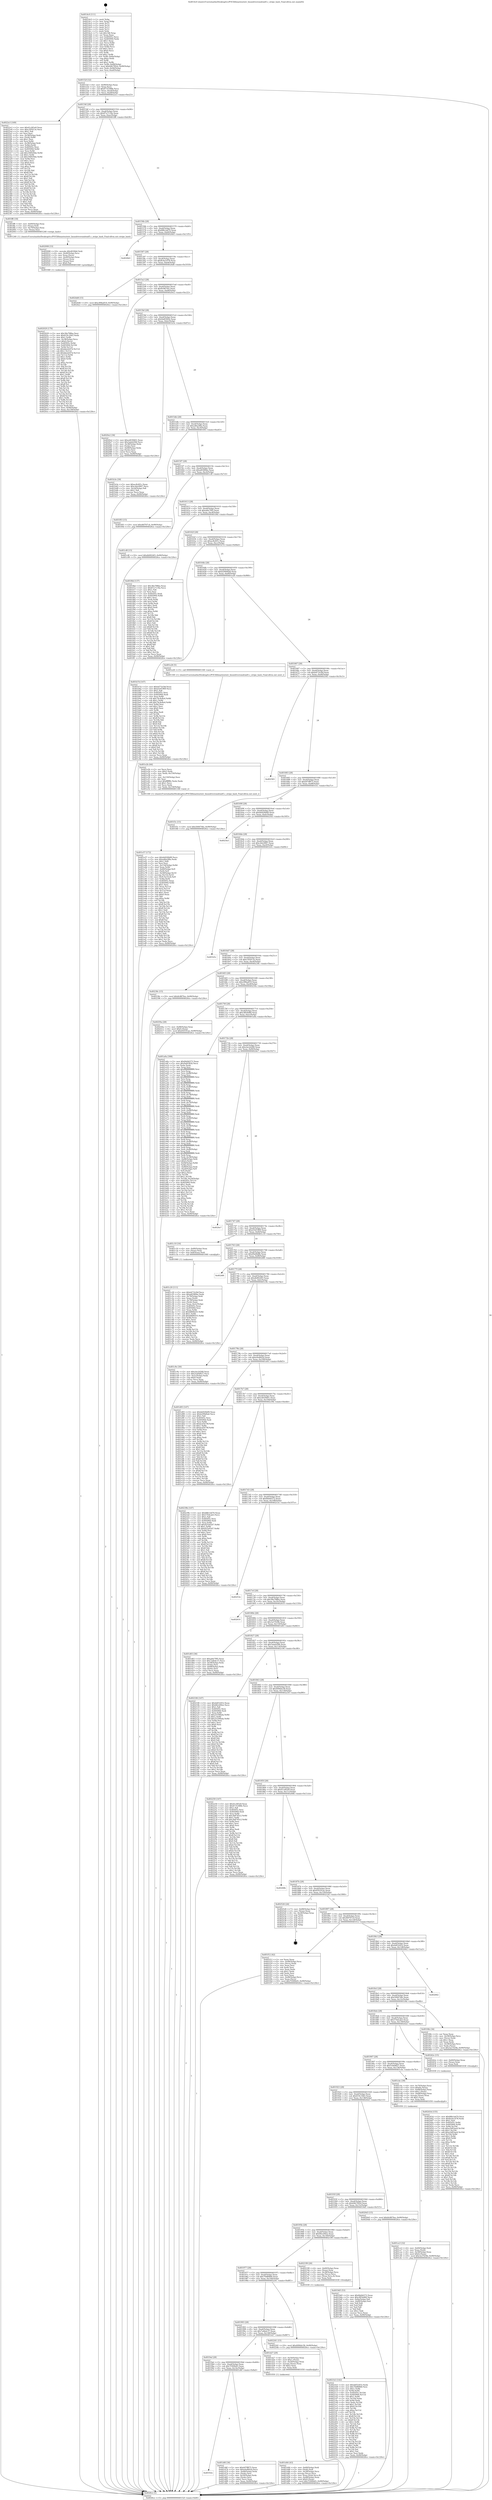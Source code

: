 digraph "0x4014c0" {
  label = "0x4014c0 (/mnt/c/Users/mathe/Desktop/tcc/POCII/binaries/extr_linuxdriversmdraid5.c_stripe_hash_Final-ollvm.out::main(0))"
  labelloc = "t"
  node[shape=record]

  Entry [label="",width=0.3,height=0.3,shape=circle,fillcolor=black,style=filled]
  "0x40152f" [label="{
     0x40152f [32]\l
     | [instrs]\l
     &nbsp;&nbsp;0x40152f \<+6\>: mov -0x90(%rbp),%eax\l
     &nbsp;&nbsp;0x401535 \<+2\>: mov %eax,%ecx\l
     &nbsp;&nbsp;0x401537 \<+6\>: sub $0x8735388b,%ecx\l
     &nbsp;&nbsp;0x40153d \<+6\>: mov %eax,-0xa4(%rbp)\l
     &nbsp;&nbsp;0x401543 \<+6\>: mov %ecx,-0xa8(%rbp)\l
     &nbsp;&nbsp;0x401549 \<+6\>: je 00000000004022e3 \<main+0xe23\>\l
  }"]
  "0x4022e3" [label="{
     0x4022e3 [169]\l
     | [instrs]\l
     &nbsp;&nbsp;0x4022e3 \<+5\>: mov $0x41cf45e8,%eax\l
     &nbsp;&nbsp;0x4022e8 \<+5\>: mov $0xc5f5013e,%ecx\l
     &nbsp;&nbsp;0x4022ed \<+2\>: mov $0x1,%dl\l
     &nbsp;&nbsp;0x4022ef \<+2\>: xor %esi,%esi\l
     &nbsp;&nbsp;0x4022f1 \<+4\>: mov -0x38(%rbp),%rdi\l
     &nbsp;&nbsp;0x4022f5 \<+3\>: mov (%rdi),%r8d\l
     &nbsp;&nbsp;0x4022f8 \<+3\>: sub $0x1,%esi\l
     &nbsp;&nbsp;0x4022fb \<+3\>: sub %esi,%r8d\l
     &nbsp;&nbsp;0x4022fe \<+4\>: mov -0x38(%rbp),%rdi\l
     &nbsp;&nbsp;0x402302 \<+3\>: mov %r8d,(%rdi)\l
     &nbsp;&nbsp;0x402305 \<+7\>: mov 0x40505c,%esi\l
     &nbsp;&nbsp;0x40230c \<+8\>: mov 0x405064,%r8d\l
     &nbsp;&nbsp;0x402314 \<+3\>: mov %esi,%r9d\l
     &nbsp;&nbsp;0x402317 \<+7\>: add $0x194929de,%r9d\l
     &nbsp;&nbsp;0x40231e \<+4\>: sub $0x1,%r9d\l
     &nbsp;&nbsp;0x402322 \<+7\>: sub $0x194929de,%r9d\l
     &nbsp;&nbsp;0x402329 \<+4\>: imul %r9d,%esi\l
     &nbsp;&nbsp;0x40232d \<+3\>: and $0x1,%esi\l
     &nbsp;&nbsp;0x402330 \<+3\>: cmp $0x0,%esi\l
     &nbsp;&nbsp;0x402333 \<+4\>: sete %r10b\l
     &nbsp;&nbsp;0x402337 \<+4\>: cmp $0xa,%r8d\l
     &nbsp;&nbsp;0x40233b \<+4\>: setl %r11b\l
     &nbsp;&nbsp;0x40233f \<+3\>: mov %r10b,%bl\l
     &nbsp;&nbsp;0x402342 \<+3\>: xor $0xff,%bl\l
     &nbsp;&nbsp;0x402345 \<+3\>: mov %r11b,%r14b\l
     &nbsp;&nbsp;0x402348 \<+4\>: xor $0xff,%r14b\l
     &nbsp;&nbsp;0x40234c \<+3\>: xor $0x1,%dl\l
     &nbsp;&nbsp;0x40234f \<+3\>: mov %bl,%r15b\l
     &nbsp;&nbsp;0x402352 \<+4\>: and $0xff,%r15b\l
     &nbsp;&nbsp;0x402356 \<+3\>: and %dl,%r10b\l
     &nbsp;&nbsp;0x402359 \<+3\>: mov %r14b,%r12b\l
     &nbsp;&nbsp;0x40235c \<+4\>: and $0xff,%r12b\l
     &nbsp;&nbsp;0x402360 \<+3\>: and %dl,%r11b\l
     &nbsp;&nbsp;0x402363 \<+3\>: or %r10b,%r15b\l
     &nbsp;&nbsp;0x402366 \<+3\>: or %r11b,%r12b\l
     &nbsp;&nbsp;0x402369 \<+3\>: xor %r12b,%r15b\l
     &nbsp;&nbsp;0x40236c \<+3\>: or %r14b,%bl\l
     &nbsp;&nbsp;0x40236f \<+3\>: xor $0xff,%bl\l
     &nbsp;&nbsp;0x402372 \<+3\>: or $0x1,%dl\l
     &nbsp;&nbsp;0x402375 \<+2\>: and %dl,%bl\l
     &nbsp;&nbsp;0x402377 \<+3\>: or %bl,%r15b\l
     &nbsp;&nbsp;0x40237a \<+4\>: test $0x1,%r15b\l
     &nbsp;&nbsp;0x40237e \<+3\>: cmovne %ecx,%eax\l
     &nbsp;&nbsp;0x402381 \<+6\>: mov %eax,-0x90(%rbp)\l
     &nbsp;&nbsp;0x402387 \<+5\>: jmp 00000000004026ce \<main+0x120e\>\l
  }"]
  "0x40154f" [label="{
     0x40154f [28]\l
     | [instrs]\l
     &nbsp;&nbsp;0x40154f \<+5\>: jmp 0000000000401554 \<main+0x94\>\l
     &nbsp;&nbsp;0x401554 \<+6\>: mov -0xa4(%rbp),%eax\l
     &nbsp;&nbsp;0x40155a \<+5\>: sub $0x87a7118a,%eax\l
     &nbsp;&nbsp;0x40155f \<+6\>: mov %eax,-0xac(%rbp)\l
     &nbsp;&nbsp;0x401565 \<+6\>: je 0000000000401ff6 \<main+0xb36\>\l
  }"]
  Exit [label="",width=0.3,height=0.3,shape=circle,fillcolor=black,style=filled,peripheries=2]
  "0x401ff6" [label="{
     0x401ff6 [18]\l
     | [instrs]\l
     &nbsp;&nbsp;0x401ff6 \<+4\>: mov -0x60(%rbp),%rax\l
     &nbsp;&nbsp;0x401ffa \<+3\>: mov (%rax),%rdi\l
     &nbsp;&nbsp;0x401ffd \<+4\>: mov -0x70(%rbp),%rax\l
     &nbsp;&nbsp;0x402001 \<+2\>: mov (%rax),%esi\l
     &nbsp;&nbsp;0x402003 \<+5\>: call 0000000000401240 \<stripe_hash\>\l
     | [calls]\l
     &nbsp;&nbsp;0x401240 \{1\} (/mnt/c/Users/mathe/Desktop/tcc/POCII/binaries/extr_linuxdriversmdraid5.c_stripe_hash_Final-ollvm.out::stripe_hash)\l
  }"]
  "0x40156b" [label="{
     0x40156b [28]\l
     | [instrs]\l
     &nbsp;&nbsp;0x40156b \<+5\>: jmp 0000000000401570 \<main+0xb0\>\l
     &nbsp;&nbsp;0x401570 \<+6\>: mov -0xa4(%rbp),%eax\l
     &nbsp;&nbsp;0x401576 \<+5\>: sub $0x88b1dd70,%eax\l
     &nbsp;&nbsp;0x40157b \<+6\>: mov %eax,-0xb0(%rbp)\l
     &nbsp;&nbsp;0x401581 \<+6\>: je 00000000004026b5 \<main+0x11f5\>\l
  }"]
  "0x40243d" [label="{
     0x40243d [155]\l
     | [instrs]\l
     &nbsp;&nbsp;0x40243d \<+5\>: mov $0x88b1dd70,%ecx\l
     &nbsp;&nbsp;0x402442 \<+5\>: mov $0x8c4a1478,%edx\l
     &nbsp;&nbsp;0x402447 \<+3\>: mov $0x1,%sil\l
     &nbsp;&nbsp;0x40244a \<+8\>: mov 0x40505c,%r8d\l
     &nbsp;&nbsp;0x402452 \<+8\>: mov 0x405064,%r9d\l
     &nbsp;&nbsp;0x40245a \<+3\>: mov %r8d,%r10d\l
     &nbsp;&nbsp;0x40245d \<+7\>: sub $0xa3d93ae4,%r10d\l
     &nbsp;&nbsp;0x402464 \<+4\>: sub $0x1,%r10d\l
     &nbsp;&nbsp;0x402468 \<+7\>: add $0xa3d93ae4,%r10d\l
     &nbsp;&nbsp;0x40246f \<+4\>: imul %r10d,%r8d\l
     &nbsp;&nbsp;0x402473 \<+4\>: and $0x1,%r8d\l
     &nbsp;&nbsp;0x402477 \<+4\>: cmp $0x0,%r8d\l
     &nbsp;&nbsp;0x40247b \<+4\>: sete %r11b\l
     &nbsp;&nbsp;0x40247f \<+4\>: cmp $0xa,%r9d\l
     &nbsp;&nbsp;0x402483 \<+3\>: setl %bl\l
     &nbsp;&nbsp;0x402486 \<+3\>: mov %r11b,%r14b\l
     &nbsp;&nbsp;0x402489 \<+4\>: xor $0xff,%r14b\l
     &nbsp;&nbsp;0x40248d \<+3\>: mov %bl,%r15b\l
     &nbsp;&nbsp;0x402490 \<+4\>: xor $0xff,%r15b\l
     &nbsp;&nbsp;0x402494 \<+4\>: xor $0x1,%sil\l
     &nbsp;&nbsp;0x402498 \<+3\>: mov %r14b,%r12b\l
     &nbsp;&nbsp;0x40249b \<+4\>: and $0xff,%r12b\l
     &nbsp;&nbsp;0x40249f \<+3\>: and %sil,%r11b\l
     &nbsp;&nbsp;0x4024a2 \<+3\>: mov %r15b,%r13b\l
     &nbsp;&nbsp;0x4024a5 \<+4\>: and $0xff,%r13b\l
     &nbsp;&nbsp;0x4024a9 \<+3\>: and %sil,%bl\l
     &nbsp;&nbsp;0x4024ac \<+3\>: or %r11b,%r12b\l
     &nbsp;&nbsp;0x4024af \<+3\>: or %bl,%r13b\l
     &nbsp;&nbsp;0x4024b2 \<+3\>: xor %r13b,%r12b\l
     &nbsp;&nbsp;0x4024b5 \<+3\>: or %r15b,%r14b\l
     &nbsp;&nbsp;0x4024b8 \<+4\>: xor $0xff,%r14b\l
     &nbsp;&nbsp;0x4024bc \<+4\>: or $0x1,%sil\l
     &nbsp;&nbsp;0x4024c0 \<+3\>: and %sil,%r14b\l
     &nbsp;&nbsp;0x4024c3 \<+3\>: or %r14b,%r12b\l
     &nbsp;&nbsp;0x4024c6 \<+4\>: test $0x1,%r12b\l
     &nbsp;&nbsp;0x4024ca \<+3\>: cmovne %edx,%ecx\l
     &nbsp;&nbsp;0x4024cd \<+6\>: mov %ecx,-0x90(%rbp)\l
     &nbsp;&nbsp;0x4024d3 \<+5\>: jmp 00000000004026ce \<main+0x120e\>\l
  }"]
  "0x4026b5" [label="{
     0x4026b5\l
  }", style=dashed]
  "0x401587" [label="{
     0x401587 [28]\l
     | [instrs]\l
     &nbsp;&nbsp;0x401587 \<+5\>: jmp 000000000040158c \<main+0xcc\>\l
     &nbsp;&nbsp;0x40158c \<+6\>: mov -0xa4(%rbp),%eax\l
     &nbsp;&nbsp;0x401592 \<+5\>: sub $0x8c4a1478,%eax\l
     &nbsp;&nbsp;0x401597 \<+6\>: mov %eax,-0xb4(%rbp)\l
     &nbsp;&nbsp;0x40159d \<+6\>: je 00000000004024d8 \<main+0x1018\>\l
  }"]
  "0x4021b3" [label="{
     0x4021b3 [142]\l
     | [instrs]\l
     &nbsp;&nbsp;0x4021b3 \<+5\>: mov $0x4df32452,%edx\l
     &nbsp;&nbsp;0x4021b8 \<+5\>: mov $0x70d80fb6,%esi\l
     &nbsp;&nbsp;0x4021bd \<+3\>: mov $0x1,%r8b\l
     &nbsp;&nbsp;0x4021c0 \<+3\>: xor %r9d,%r9d\l
     &nbsp;&nbsp;0x4021c3 \<+8\>: mov 0x40505c,%r10d\l
     &nbsp;&nbsp;0x4021cb \<+8\>: mov 0x405064,%r11d\l
     &nbsp;&nbsp;0x4021d3 \<+4\>: sub $0x1,%r9d\l
     &nbsp;&nbsp;0x4021d7 \<+3\>: mov %r10d,%ebx\l
     &nbsp;&nbsp;0x4021da \<+3\>: add %r9d,%ebx\l
     &nbsp;&nbsp;0x4021dd \<+4\>: imul %ebx,%r10d\l
     &nbsp;&nbsp;0x4021e1 \<+4\>: and $0x1,%r10d\l
     &nbsp;&nbsp;0x4021e5 \<+4\>: cmp $0x0,%r10d\l
     &nbsp;&nbsp;0x4021e9 \<+4\>: sete %r14b\l
     &nbsp;&nbsp;0x4021ed \<+4\>: cmp $0xa,%r11d\l
     &nbsp;&nbsp;0x4021f1 \<+4\>: setl %r15b\l
     &nbsp;&nbsp;0x4021f5 \<+3\>: mov %r14b,%r12b\l
     &nbsp;&nbsp;0x4021f8 \<+4\>: xor $0xff,%r12b\l
     &nbsp;&nbsp;0x4021fc \<+3\>: mov %r15b,%r13b\l
     &nbsp;&nbsp;0x4021ff \<+4\>: xor $0xff,%r13b\l
     &nbsp;&nbsp;0x402203 \<+4\>: xor $0x1,%r8b\l
     &nbsp;&nbsp;0x402207 \<+3\>: mov %r12b,%al\l
     &nbsp;&nbsp;0x40220a \<+2\>: and $0xff,%al\l
     &nbsp;&nbsp;0x40220c \<+3\>: and %r8b,%r14b\l
     &nbsp;&nbsp;0x40220f \<+3\>: mov %r13b,%cl\l
     &nbsp;&nbsp;0x402212 \<+3\>: and $0xff,%cl\l
     &nbsp;&nbsp;0x402215 \<+3\>: and %r8b,%r15b\l
     &nbsp;&nbsp;0x402218 \<+3\>: or %r14b,%al\l
     &nbsp;&nbsp;0x40221b \<+3\>: or %r15b,%cl\l
     &nbsp;&nbsp;0x40221e \<+2\>: xor %cl,%al\l
     &nbsp;&nbsp;0x402220 \<+3\>: or %r13b,%r12b\l
     &nbsp;&nbsp;0x402223 \<+4\>: xor $0xff,%r12b\l
     &nbsp;&nbsp;0x402227 \<+4\>: or $0x1,%r8b\l
     &nbsp;&nbsp;0x40222b \<+3\>: and %r8b,%r12b\l
     &nbsp;&nbsp;0x40222e \<+3\>: or %r12b,%al\l
     &nbsp;&nbsp;0x402231 \<+2\>: test $0x1,%al\l
     &nbsp;&nbsp;0x402233 \<+3\>: cmovne %esi,%edx\l
     &nbsp;&nbsp;0x402236 \<+6\>: mov %edx,-0x90(%rbp)\l
     &nbsp;&nbsp;0x40223c \<+5\>: jmp 00000000004026ce \<main+0x120e\>\l
  }"]
  "0x4024d8" [label="{
     0x4024d8 [15]\l
     | [instrs]\l
     &nbsp;&nbsp;0x4024d8 \<+10\>: movl $0xc89ba819,-0x90(%rbp)\l
     &nbsp;&nbsp;0x4024e2 \<+5\>: jmp 00000000004026ce \<main+0x120e\>\l
  }"]
  "0x4015a3" [label="{
     0x4015a3 [28]\l
     | [instrs]\l
     &nbsp;&nbsp;0x4015a3 \<+5\>: jmp 00000000004015a8 \<main+0xe8\>\l
     &nbsp;&nbsp;0x4015a8 \<+6\>: mov -0xa4(%rbp),%eax\l
     &nbsp;&nbsp;0x4015ae \<+5\>: sub $0x8c887fee,%eax\l
     &nbsp;&nbsp;0x4015b3 \<+6\>: mov %eax,-0xb8(%rbp)\l
     &nbsp;&nbsp;0x4015b9 \<+6\>: je 00000000004020e2 \<main+0xc22\>\l
  }"]
  "0x402029" [label="{
     0x402029 [170]\l
     | [instrs]\l
     &nbsp;&nbsp;0x402029 \<+5\>: mov $0x38a798ba,%esi\l
     &nbsp;&nbsp;0x40202e \<+5\>: mov $0x619c10b5,%edx\l
     &nbsp;&nbsp;0x402033 \<+3\>: mov $0x1,%r8b\l
     &nbsp;&nbsp;0x402036 \<+4\>: mov -0x38(%rbp),%rcx\l
     &nbsp;&nbsp;0x40203a \<+6\>: movl $0x0,(%rcx)\l
     &nbsp;&nbsp;0x402040 \<+8\>: mov 0x40505c,%r9d\l
     &nbsp;&nbsp;0x402048 \<+8\>: mov 0x405064,%r10d\l
     &nbsp;&nbsp;0x402050 \<+3\>: mov %r9d,%r11d\l
     &nbsp;&nbsp;0x402053 \<+7\>: sub $0xbbed247d,%r11d\l
     &nbsp;&nbsp;0x40205a \<+4\>: sub $0x1,%r11d\l
     &nbsp;&nbsp;0x40205e \<+7\>: add $0xbbed247d,%r11d\l
     &nbsp;&nbsp;0x402065 \<+4\>: imul %r11d,%r9d\l
     &nbsp;&nbsp;0x402069 \<+4\>: and $0x1,%r9d\l
     &nbsp;&nbsp;0x40206d \<+4\>: cmp $0x0,%r9d\l
     &nbsp;&nbsp;0x402071 \<+3\>: sete %bl\l
     &nbsp;&nbsp;0x402074 \<+4\>: cmp $0xa,%r10d\l
     &nbsp;&nbsp;0x402078 \<+4\>: setl %r14b\l
     &nbsp;&nbsp;0x40207c \<+3\>: mov %bl,%r15b\l
     &nbsp;&nbsp;0x40207f \<+4\>: xor $0xff,%r15b\l
     &nbsp;&nbsp;0x402083 \<+3\>: mov %r14b,%r12b\l
     &nbsp;&nbsp;0x402086 \<+4\>: xor $0xff,%r12b\l
     &nbsp;&nbsp;0x40208a \<+4\>: xor $0x1,%r8b\l
     &nbsp;&nbsp;0x40208e \<+3\>: mov %r15b,%r13b\l
     &nbsp;&nbsp;0x402091 \<+4\>: and $0xff,%r13b\l
     &nbsp;&nbsp;0x402095 \<+3\>: and %r8b,%bl\l
     &nbsp;&nbsp;0x402098 \<+3\>: mov %r12b,%cl\l
     &nbsp;&nbsp;0x40209b \<+3\>: and $0xff,%cl\l
     &nbsp;&nbsp;0x40209e \<+3\>: and %r8b,%r14b\l
     &nbsp;&nbsp;0x4020a1 \<+3\>: or %bl,%r13b\l
     &nbsp;&nbsp;0x4020a4 \<+3\>: or %r14b,%cl\l
     &nbsp;&nbsp;0x4020a7 \<+3\>: xor %cl,%r13b\l
     &nbsp;&nbsp;0x4020aa \<+3\>: or %r12b,%r15b\l
     &nbsp;&nbsp;0x4020ad \<+4\>: xor $0xff,%r15b\l
     &nbsp;&nbsp;0x4020b1 \<+4\>: or $0x1,%r8b\l
     &nbsp;&nbsp;0x4020b5 \<+3\>: and %r8b,%r15b\l
     &nbsp;&nbsp;0x4020b8 \<+3\>: or %r15b,%r13b\l
     &nbsp;&nbsp;0x4020bb \<+4\>: test $0x1,%r13b\l
     &nbsp;&nbsp;0x4020bf \<+3\>: cmovne %edx,%esi\l
     &nbsp;&nbsp;0x4020c2 \<+6\>: mov %esi,-0x90(%rbp)\l
     &nbsp;&nbsp;0x4020c8 \<+6\>: mov %eax,-0x158(%rbp)\l
     &nbsp;&nbsp;0x4020ce \<+5\>: jmp 00000000004026ce \<main+0x120e\>\l
  }"]
  "0x4020e2" [label="{
     0x4020e2 [36]\l
     | [instrs]\l
     &nbsp;&nbsp;0x4020e2 \<+5\>: mov $0xed039401,%eax\l
     &nbsp;&nbsp;0x4020e7 \<+5\>: mov $0x3adeb584,%ecx\l
     &nbsp;&nbsp;0x4020ec \<+4\>: mov -0x38(%rbp),%rdx\l
     &nbsp;&nbsp;0x4020f0 \<+2\>: mov (%rdx),%esi\l
     &nbsp;&nbsp;0x4020f2 \<+4\>: mov -0x68(%rbp),%rdx\l
     &nbsp;&nbsp;0x4020f6 \<+2\>: cmp (%rdx),%esi\l
     &nbsp;&nbsp;0x4020f8 \<+3\>: cmovl %ecx,%eax\l
     &nbsp;&nbsp;0x4020fb \<+6\>: mov %eax,-0x90(%rbp)\l
     &nbsp;&nbsp;0x402101 \<+5\>: jmp 00000000004026ce \<main+0x120e\>\l
  }"]
  "0x4015bf" [label="{
     0x4015bf [28]\l
     | [instrs]\l
     &nbsp;&nbsp;0x4015bf \<+5\>: jmp 00000000004015c4 \<main+0x104\>\l
     &nbsp;&nbsp;0x4015c4 \<+6\>: mov -0xa4(%rbp),%eax\l
     &nbsp;&nbsp;0x4015ca \<+5\>: sub $0x9a6f382b,%eax\l
     &nbsp;&nbsp;0x4015cf \<+6\>: mov %eax,-0xbc(%rbp)\l
     &nbsp;&nbsp;0x4015d5 \<+6\>: je 0000000000401b3e \<main+0x67e\>\l
  }"]
  "0x402008" [label="{
     0x402008 [33]\l
     | [instrs]\l
     &nbsp;&nbsp;0x402008 \<+10\>: movabs $0x4030b6,%rdi\l
     &nbsp;&nbsp;0x402012 \<+4\>: mov -0x40(%rbp),%rcx\l
     &nbsp;&nbsp;0x402016 \<+3\>: mov %rax,(%rcx)\l
     &nbsp;&nbsp;0x402019 \<+4\>: mov -0x40(%rbp),%rax\l
     &nbsp;&nbsp;0x40201d \<+3\>: mov (%rax),%rax\l
     &nbsp;&nbsp;0x402020 \<+2\>: mov (%rax),%esi\l
     &nbsp;&nbsp;0x402022 \<+2\>: mov $0x0,%al\l
     &nbsp;&nbsp;0x402024 \<+5\>: call 0000000000401040 \<printf@plt\>\l
     | [calls]\l
     &nbsp;&nbsp;0x401040 \{1\} (unknown)\l
  }"]
  "0x401b3e" [label="{
     0x401b3e [30]\l
     | [instrs]\l
     &nbsp;&nbsp;0x401b3e \<+5\>: mov $0xac8c6f1c,%eax\l
     &nbsp;&nbsp;0x401b43 \<+5\>: mov $0xc4dc0067,%ecx\l
     &nbsp;&nbsp;0x401b48 \<+3\>: mov -0x2d(%rbp),%dl\l
     &nbsp;&nbsp;0x401b4b \<+3\>: test $0x1,%dl\l
     &nbsp;&nbsp;0x401b4e \<+3\>: cmovne %ecx,%eax\l
     &nbsp;&nbsp;0x401b51 \<+6\>: mov %eax,-0x90(%rbp)\l
     &nbsp;&nbsp;0x401b57 \<+5\>: jmp 00000000004026ce \<main+0x120e\>\l
  }"]
  "0x4015db" [label="{
     0x4015db [28]\l
     | [instrs]\l
     &nbsp;&nbsp;0x4015db \<+5\>: jmp 00000000004015e0 \<main+0x120\>\l
     &nbsp;&nbsp;0x4015e0 \<+6\>: mov -0xa4(%rbp),%eax\l
     &nbsp;&nbsp;0x4015e6 \<+5\>: sub $0xa46a28fa,%eax\l
     &nbsp;&nbsp;0x4015eb \<+6\>: mov %eax,-0xc0(%rbp)\l
     &nbsp;&nbsp;0x4015f1 \<+6\>: je 0000000000401f03 \<main+0xa43\>\l
  }"]
  "0x401e57" [label="{
     0x401e57 [172]\l
     | [instrs]\l
     &nbsp;&nbsp;0x401e57 \<+5\>: mov $0xbb926b89,%ecx\l
     &nbsp;&nbsp;0x401e5c \<+5\>: mov $0xa46a28fa,%edx\l
     &nbsp;&nbsp;0x401e61 \<+3\>: mov $0x1,%dil\l
     &nbsp;&nbsp;0x401e64 \<+2\>: xor %esi,%esi\l
     &nbsp;&nbsp;0x401e66 \<+7\>: mov -0x154(%rbp),%r8d\l
     &nbsp;&nbsp;0x401e6d \<+4\>: imul %eax,%r8d\l
     &nbsp;&nbsp;0x401e71 \<+4\>: mov -0x60(%rbp),%r9\l
     &nbsp;&nbsp;0x401e75 \<+3\>: mov (%r9),%r9\l
     &nbsp;&nbsp;0x401e78 \<+4\>: mov -0x58(%rbp),%r10\l
     &nbsp;&nbsp;0x401e7c \<+3\>: movslq (%r10),%r10\l
     &nbsp;&nbsp;0x401e7f \<+4\>: mov (%r9,%r10,8),%r9\l
     &nbsp;&nbsp;0x401e83 \<+3\>: mov %r8d,(%r9)\l
     &nbsp;&nbsp;0x401e86 \<+7\>: mov 0x40505c,%eax\l
     &nbsp;&nbsp;0x401e8d \<+8\>: mov 0x405064,%r8d\l
     &nbsp;&nbsp;0x401e95 \<+3\>: sub $0x1,%esi\l
     &nbsp;&nbsp;0x401e98 \<+3\>: mov %eax,%r11d\l
     &nbsp;&nbsp;0x401e9b \<+3\>: add %esi,%r11d\l
     &nbsp;&nbsp;0x401e9e \<+4\>: imul %r11d,%eax\l
     &nbsp;&nbsp;0x401ea2 \<+3\>: and $0x1,%eax\l
     &nbsp;&nbsp;0x401ea5 \<+3\>: cmp $0x0,%eax\l
     &nbsp;&nbsp;0x401ea8 \<+3\>: sete %bl\l
     &nbsp;&nbsp;0x401eab \<+4\>: cmp $0xa,%r8d\l
     &nbsp;&nbsp;0x401eaf \<+4\>: setl %r14b\l
     &nbsp;&nbsp;0x401eb3 \<+3\>: mov %bl,%r15b\l
     &nbsp;&nbsp;0x401eb6 \<+4\>: xor $0xff,%r15b\l
     &nbsp;&nbsp;0x401eba \<+3\>: mov %r14b,%r12b\l
     &nbsp;&nbsp;0x401ebd \<+4\>: xor $0xff,%r12b\l
     &nbsp;&nbsp;0x401ec1 \<+4\>: xor $0x1,%dil\l
     &nbsp;&nbsp;0x401ec5 \<+3\>: mov %r15b,%r13b\l
     &nbsp;&nbsp;0x401ec8 \<+4\>: and $0xff,%r13b\l
     &nbsp;&nbsp;0x401ecc \<+3\>: and %dil,%bl\l
     &nbsp;&nbsp;0x401ecf \<+3\>: mov %r12b,%al\l
     &nbsp;&nbsp;0x401ed2 \<+2\>: and $0xff,%al\l
     &nbsp;&nbsp;0x401ed4 \<+3\>: and %dil,%r14b\l
     &nbsp;&nbsp;0x401ed7 \<+3\>: or %bl,%r13b\l
     &nbsp;&nbsp;0x401eda \<+3\>: or %r14b,%al\l
     &nbsp;&nbsp;0x401edd \<+3\>: xor %al,%r13b\l
     &nbsp;&nbsp;0x401ee0 \<+3\>: or %r12b,%r15b\l
     &nbsp;&nbsp;0x401ee3 \<+4\>: xor $0xff,%r15b\l
     &nbsp;&nbsp;0x401ee7 \<+4\>: or $0x1,%dil\l
     &nbsp;&nbsp;0x401eeb \<+3\>: and %dil,%r15b\l
     &nbsp;&nbsp;0x401eee \<+3\>: or %r15b,%r13b\l
     &nbsp;&nbsp;0x401ef1 \<+4\>: test $0x1,%r13b\l
     &nbsp;&nbsp;0x401ef5 \<+3\>: cmovne %edx,%ecx\l
     &nbsp;&nbsp;0x401ef8 \<+6\>: mov %ecx,-0x90(%rbp)\l
     &nbsp;&nbsp;0x401efe \<+5\>: jmp 00000000004026ce \<main+0x120e\>\l
  }"]
  "0x401f03" [label="{
     0x401f03 [15]\l
     | [instrs]\l
     &nbsp;&nbsp;0x401f03 \<+10\>: movl $0x46f767c4,-0x90(%rbp)\l
     &nbsp;&nbsp;0x401f0d \<+5\>: jmp 00000000004026ce \<main+0x120e\>\l
  }"]
  "0x4015f7" [label="{
     0x4015f7 [28]\l
     | [instrs]\l
     &nbsp;&nbsp;0x4015f7 \<+5\>: jmp 00000000004015fc \<main+0x13c\>\l
     &nbsp;&nbsp;0x4015fc \<+6\>: mov -0xa4(%rbp),%eax\l
     &nbsp;&nbsp;0x401602 \<+5\>: sub $0xa6f380be,%eax\l
     &nbsp;&nbsp;0x401607 \<+6\>: mov %eax,-0xc4(%rbp)\l
     &nbsp;&nbsp;0x40160d \<+6\>: je 0000000000401c8f \<main+0x7cf\>\l
  }"]
  "0x401e2b" [label="{
     0x401e2b [44]\l
     | [instrs]\l
     &nbsp;&nbsp;0x401e2b \<+2\>: xor %ecx,%ecx\l
     &nbsp;&nbsp;0x401e2d \<+5\>: mov $0x2,%edx\l
     &nbsp;&nbsp;0x401e32 \<+6\>: mov %edx,-0x150(%rbp)\l
     &nbsp;&nbsp;0x401e38 \<+1\>: cltd\l
     &nbsp;&nbsp;0x401e39 \<+6\>: mov -0x150(%rbp),%esi\l
     &nbsp;&nbsp;0x401e3f \<+2\>: idiv %esi\l
     &nbsp;&nbsp;0x401e41 \<+6\>: imul $0xfffffffe,%edx,%edx\l
     &nbsp;&nbsp;0x401e47 \<+3\>: sub $0x1,%ecx\l
     &nbsp;&nbsp;0x401e4a \<+2\>: sub %ecx,%edx\l
     &nbsp;&nbsp;0x401e4c \<+6\>: mov %edx,-0x154(%rbp)\l
     &nbsp;&nbsp;0x401e52 \<+5\>: call 0000000000401160 \<next_i\>\l
     | [calls]\l
     &nbsp;&nbsp;0x401160 \{1\} (/mnt/c/Users/mathe/Desktop/tcc/POCII/binaries/extr_linuxdriversmdraid5.c_stripe_hash_Final-ollvm.out::next_i)\l
  }"]
  "0x401c8f" [label="{
     0x401c8f [15]\l
     | [instrs]\l
     &nbsp;&nbsp;0x401c8f \<+10\>: movl $0xdb9024f3,-0x90(%rbp)\l
     &nbsp;&nbsp;0x401c99 \<+5\>: jmp 00000000004026ce \<main+0x120e\>\l
  }"]
  "0x401613" [label="{
     0x401613 [28]\l
     | [instrs]\l
     &nbsp;&nbsp;0x401613 \<+5\>: jmp 0000000000401618 \<main+0x158\>\l
     &nbsp;&nbsp;0x401618 \<+6\>: mov -0xa4(%rbp),%eax\l
     &nbsp;&nbsp;0x40161e \<+5\>: sub $0xabfe7f95,%eax\l
     &nbsp;&nbsp;0x401623 \<+6\>: mov %eax,-0xc8(%rbp)\l
     &nbsp;&nbsp;0x401629 \<+6\>: je 0000000000401f6d \<main+0xaad\>\l
  }"]
  "0x4019cb" [label="{
     0x4019cb\l
  }", style=dashed]
  "0x401f6d" [label="{
     0x401f6d [137]\l
     | [instrs]\l
     &nbsp;&nbsp;0x401f6d \<+5\>: mov $0x38a798ba,%eax\l
     &nbsp;&nbsp;0x401f72 \<+5\>: mov $0x87a7118a,%ecx\l
     &nbsp;&nbsp;0x401f77 \<+2\>: mov $0x1,%dl\l
     &nbsp;&nbsp;0x401f79 \<+2\>: xor %esi,%esi\l
     &nbsp;&nbsp;0x401f7b \<+7\>: mov 0x40505c,%edi\l
     &nbsp;&nbsp;0x401f82 \<+8\>: mov 0x405064,%r8d\l
     &nbsp;&nbsp;0x401f8a \<+3\>: sub $0x1,%esi\l
     &nbsp;&nbsp;0x401f8d \<+3\>: mov %edi,%r9d\l
     &nbsp;&nbsp;0x401f90 \<+3\>: add %esi,%r9d\l
     &nbsp;&nbsp;0x401f93 \<+4\>: imul %r9d,%edi\l
     &nbsp;&nbsp;0x401f97 \<+3\>: and $0x1,%edi\l
     &nbsp;&nbsp;0x401f9a \<+3\>: cmp $0x0,%edi\l
     &nbsp;&nbsp;0x401f9d \<+4\>: sete %r10b\l
     &nbsp;&nbsp;0x401fa1 \<+4\>: cmp $0xa,%r8d\l
     &nbsp;&nbsp;0x401fa5 \<+4\>: setl %r11b\l
     &nbsp;&nbsp;0x401fa9 \<+3\>: mov %r10b,%bl\l
     &nbsp;&nbsp;0x401fac \<+3\>: xor $0xff,%bl\l
     &nbsp;&nbsp;0x401faf \<+3\>: mov %r11b,%r14b\l
     &nbsp;&nbsp;0x401fb2 \<+4\>: xor $0xff,%r14b\l
     &nbsp;&nbsp;0x401fb6 \<+3\>: xor $0x1,%dl\l
     &nbsp;&nbsp;0x401fb9 \<+3\>: mov %bl,%r15b\l
     &nbsp;&nbsp;0x401fbc \<+4\>: and $0xff,%r15b\l
     &nbsp;&nbsp;0x401fc0 \<+3\>: and %dl,%r10b\l
     &nbsp;&nbsp;0x401fc3 \<+3\>: mov %r14b,%r12b\l
     &nbsp;&nbsp;0x401fc6 \<+4\>: and $0xff,%r12b\l
     &nbsp;&nbsp;0x401fca \<+3\>: and %dl,%r11b\l
     &nbsp;&nbsp;0x401fcd \<+3\>: or %r10b,%r15b\l
     &nbsp;&nbsp;0x401fd0 \<+3\>: or %r11b,%r12b\l
     &nbsp;&nbsp;0x401fd3 \<+3\>: xor %r12b,%r15b\l
     &nbsp;&nbsp;0x401fd6 \<+3\>: or %r14b,%bl\l
     &nbsp;&nbsp;0x401fd9 \<+3\>: xor $0xff,%bl\l
     &nbsp;&nbsp;0x401fdc \<+3\>: or $0x1,%dl\l
     &nbsp;&nbsp;0x401fdf \<+2\>: and %dl,%bl\l
     &nbsp;&nbsp;0x401fe1 \<+3\>: or %bl,%r15b\l
     &nbsp;&nbsp;0x401fe4 \<+4\>: test $0x1,%r15b\l
     &nbsp;&nbsp;0x401fe8 \<+3\>: cmovne %ecx,%eax\l
     &nbsp;&nbsp;0x401feb \<+6\>: mov %eax,-0x90(%rbp)\l
     &nbsp;&nbsp;0x401ff1 \<+5\>: jmp 00000000004026ce \<main+0x120e\>\l
  }"]
  "0x40162f" [label="{
     0x40162f [28]\l
     | [instrs]\l
     &nbsp;&nbsp;0x40162f \<+5\>: jmp 0000000000401634 \<main+0x174\>\l
     &nbsp;&nbsp;0x401634 \<+6\>: mov -0xa4(%rbp),%eax\l
     &nbsp;&nbsp;0x40163a \<+5\>: sub $0xac8c6f1c,%eax\l
     &nbsp;&nbsp;0x40163f \<+6\>: mov %eax,-0xcc(%rbp)\l
     &nbsp;&nbsp;0x401645 \<+6\>: je 0000000000401b7d \<main+0x6bd\>\l
  }"]
  "0x401d6f" [label="{
     0x401d6f [36]\l
     | [instrs]\l
     &nbsp;&nbsp;0x401d6f \<+5\>: mov $0xb97ff875,%eax\l
     &nbsp;&nbsp;0x401d74 \<+5\>: mov $0xe0ef602d,%ecx\l
     &nbsp;&nbsp;0x401d79 \<+4\>: mov -0x48(%rbp),%rdx\l
     &nbsp;&nbsp;0x401d7d \<+2\>: mov (%rdx),%esi\l
     &nbsp;&nbsp;0x401d7f \<+4\>: mov -0x50(%rbp),%rdx\l
     &nbsp;&nbsp;0x401d83 \<+2\>: cmp (%rdx),%esi\l
     &nbsp;&nbsp;0x401d85 \<+3\>: cmovl %ecx,%eax\l
     &nbsp;&nbsp;0x401d88 \<+6\>: mov %eax,-0x90(%rbp)\l
     &nbsp;&nbsp;0x401d8e \<+5\>: jmp 00000000004026ce \<main+0x120e\>\l
  }"]
  "0x401b7d" [label="{
     0x401b7d [147]\l
     | [instrs]\l
     &nbsp;&nbsp;0x401b7d \<+5\>: mov $0xb471b3bf,%eax\l
     &nbsp;&nbsp;0x401b82 \<+5\>: mov $0xd1bf1969,%ecx\l
     &nbsp;&nbsp;0x401b87 \<+2\>: mov $0x1,%dl\l
     &nbsp;&nbsp;0x401b89 \<+7\>: mov 0x40505c,%esi\l
     &nbsp;&nbsp;0x401b90 \<+7\>: mov 0x405064,%edi\l
     &nbsp;&nbsp;0x401b97 \<+3\>: mov %esi,%r8d\l
     &nbsp;&nbsp;0x401b9a \<+7\>: sub $0x74c4e8e4,%r8d\l
     &nbsp;&nbsp;0x401ba1 \<+4\>: sub $0x1,%r8d\l
     &nbsp;&nbsp;0x401ba5 \<+7\>: add $0x74c4e8e4,%r8d\l
     &nbsp;&nbsp;0x401bac \<+4\>: imul %r8d,%esi\l
     &nbsp;&nbsp;0x401bb0 \<+3\>: and $0x1,%esi\l
     &nbsp;&nbsp;0x401bb3 \<+3\>: cmp $0x0,%esi\l
     &nbsp;&nbsp;0x401bb6 \<+4\>: sete %r9b\l
     &nbsp;&nbsp;0x401bba \<+3\>: cmp $0xa,%edi\l
     &nbsp;&nbsp;0x401bbd \<+4\>: setl %r10b\l
     &nbsp;&nbsp;0x401bc1 \<+3\>: mov %r9b,%r11b\l
     &nbsp;&nbsp;0x401bc4 \<+4\>: xor $0xff,%r11b\l
     &nbsp;&nbsp;0x401bc8 \<+3\>: mov %r10b,%bl\l
     &nbsp;&nbsp;0x401bcb \<+3\>: xor $0xff,%bl\l
     &nbsp;&nbsp;0x401bce \<+3\>: xor $0x0,%dl\l
     &nbsp;&nbsp;0x401bd1 \<+3\>: mov %r11b,%r14b\l
     &nbsp;&nbsp;0x401bd4 \<+4\>: and $0x0,%r14b\l
     &nbsp;&nbsp;0x401bd8 \<+3\>: and %dl,%r9b\l
     &nbsp;&nbsp;0x401bdb \<+3\>: mov %bl,%r15b\l
     &nbsp;&nbsp;0x401bde \<+4\>: and $0x0,%r15b\l
     &nbsp;&nbsp;0x401be2 \<+3\>: and %dl,%r10b\l
     &nbsp;&nbsp;0x401be5 \<+3\>: or %r9b,%r14b\l
     &nbsp;&nbsp;0x401be8 \<+3\>: or %r10b,%r15b\l
     &nbsp;&nbsp;0x401beb \<+3\>: xor %r15b,%r14b\l
     &nbsp;&nbsp;0x401bee \<+3\>: or %bl,%r11b\l
     &nbsp;&nbsp;0x401bf1 \<+4\>: xor $0xff,%r11b\l
     &nbsp;&nbsp;0x401bf5 \<+3\>: or $0x0,%dl\l
     &nbsp;&nbsp;0x401bf8 \<+3\>: and %dl,%r11b\l
     &nbsp;&nbsp;0x401bfb \<+3\>: or %r11b,%r14b\l
     &nbsp;&nbsp;0x401bfe \<+4\>: test $0x1,%r14b\l
     &nbsp;&nbsp;0x401c02 \<+3\>: cmovne %ecx,%eax\l
     &nbsp;&nbsp;0x401c05 \<+6\>: mov %eax,-0x90(%rbp)\l
     &nbsp;&nbsp;0x401c0b \<+5\>: jmp 00000000004026ce \<main+0x120e\>\l
  }"]
  "0x40164b" [label="{
     0x40164b [28]\l
     | [instrs]\l
     &nbsp;&nbsp;0x40164b \<+5\>: jmp 0000000000401650 \<main+0x190\>\l
     &nbsp;&nbsp;0x401650 \<+6\>: mov -0xa4(%rbp),%eax\l
     &nbsp;&nbsp;0x401656 \<+5\>: sub $0xb299d0a6,%eax\l
     &nbsp;&nbsp;0x40165b \<+6\>: mov %eax,-0xd0(%rbp)\l
     &nbsp;&nbsp;0x401661 \<+6\>: je 0000000000401e26 \<main+0x966\>\l
  }"]
  "0x401d44" [label="{
     0x401d44 [43]\l
     | [instrs]\l
     &nbsp;&nbsp;0x401d44 \<+4\>: mov -0x60(%rbp),%rdi\l
     &nbsp;&nbsp;0x401d48 \<+3\>: mov (%rdi),%rdi\l
     &nbsp;&nbsp;0x401d4b \<+4\>: mov -0x58(%rbp),%rcx\l
     &nbsp;&nbsp;0x401d4f \<+3\>: movslq (%rcx),%rcx\l
     &nbsp;&nbsp;0x401d52 \<+4\>: mov %rax,(%rdi,%rcx,8)\l
     &nbsp;&nbsp;0x401d56 \<+4\>: mov -0x48(%rbp),%rax\l
     &nbsp;&nbsp;0x401d5a \<+6\>: movl $0x0,(%rax)\l
     &nbsp;&nbsp;0x401d60 \<+10\>: movl $0x7f300b45,-0x90(%rbp)\l
     &nbsp;&nbsp;0x401d6a \<+5\>: jmp 00000000004026ce \<main+0x120e\>\l
  }"]
  "0x401e26" [label="{
     0x401e26 [5]\l
     | [instrs]\l
     &nbsp;&nbsp;0x401e26 \<+5\>: call 0000000000401160 \<next_i\>\l
     | [calls]\l
     &nbsp;&nbsp;0x401160 \{1\} (/mnt/c/Users/mathe/Desktop/tcc/POCII/binaries/extr_linuxdriversmdraid5.c_stripe_hash_Final-ollvm.out::next_i)\l
  }"]
  "0x401667" [label="{
     0x401667 [28]\l
     | [instrs]\l
     &nbsp;&nbsp;0x401667 \<+5\>: jmp 000000000040166c \<main+0x1ac\>\l
     &nbsp;&nbsp;0x40166c \<+6\>: mov -0xa4(%rbp),%eax\l
     &nbsp;&nbsp;0x401672 \<+5\>: sub $0xb471b3bf,%eax\l
     &nbsp;&nbsp;0x401677 \<+6\>: mov %eax,-0xd4(%rbp)\l
     &nbsp;&nbsp;0x40167d \<+6\>: je 0000000000402583 \<main+0x10c3\>\l
  }"]
  "0x4019af" [label="{
     0x4019af [28]\l
     | [instrs]\l
     &nbsp;&nbsp;0x4019af \<+5\>: jmp 00000000004019b4 \<main+0x4f4\>\l
     &nbsp;&nbsp;0x4019b4 \<+6\>: mov -0xa4(%rbp),%eax\l
     &nbsp;&nbsp;0x4019ba \<+5\>: sub $0x7f300b45,%eax\l
     &nbsp;&nbsp;0x4019bf \<+6\>: mov %eax,-0x14c(%rbp)\l
     &nbsp;&nbsp;0x4019c5 \<+6\>: je 0000000000401d6f \<main+0x8af\>\l
  }"]
  "0x402583" [label="{
     0x402583\l
  }", style=dashed]
  "0x401683" [label="{
     0x401683 [28]\l
     | [instrs]\l
     &nbsp;&nbsp;0x401683 \<+5\>: jmp 0000000000401688 \<main+0x1c8\>\l
     &nbsp;&nbsp;0x401688 \<+6\>: mov -0xa4(%rbp),%eax\l
     &nbsp;&nbsp;0x40168e \<+5\>: sub $0xb97ff875,%eax\l
     &nbsp;&nbsp;0x401693 \<+6\>: mov %eax,-0xd8(%rbp)\l
     &nbsp;&nbsp;0x401699 \<+6\>: je 0000000000401f3c \<main+0xa7c\>\l
  }"]
  "0x401d27" [label="{
     0x401d27 [29]\l
     | [instrs]\l
     &nbsp;&nbsp;0x401d27 \<+4\>: mov -0x50(%rbp),%rax\l
     &nbsp;&nbsp;0x401d2b \<+6\>: movl $0x1,(%rax)\l
     &nbsp;&nbsp;0x401d31 \<+4\>: mov -0x50(%rbp),%rax\l
     &nbsp;&nbsp;0x401d35 \<+3\>: movslq (%rax),%rax\l
     &nbsp;&nbsp;0x401d38 \<+4\>: shl $0x2,%rax\l
     &nbsp;&nbsp;0x401d3c \<+3\>: mov %rax,%rdi\l
     &nbsp;&nbsp;0x401d3f \<+5\>: call 0000000000401050 \<malloc@plt\>\l
     | [calls]\l
     &nbsp;&nbsp;0x401050 \{1\} (unknown)\l
  }"]
  "0x401f3c" [label="{
     0x401f3c [15]\l
     | [instrs]\l
     &nbsp;&nbsp;0x401f3c \<+10\>: movl $0x500074fe,-0x90(%rbp)\l
     &nbsp;&nbsp;0x401f46 \<+5\>: jmp 00000000004026ce \<main+0x120e\>\l
  }"]
  "0x40169f" [label="{
     0x40169f [28]\l
     | [instrs]\l
     &nbsp;&nbsp;0x40169f \<+5\>: jmp 00000000004016a4 \<main+0x1e4\>\l
     &nbsp;&nbsp;0x4016a4 \<+6\>: mov -0xa4(%rbp),%eax\l
     &nbsp;&nbsp;0x4016aa \<+5\>: sub $0xbb926b89,%eax\l
     &nbsp;&nbsp;0x4016af \<+6\>: mov %eax,-0xdc(%rbp)\l
     &nbsp;&nbsp;0x4016b5 \<+6\>: je 00000000004025b3 \<main+0x10f3\>\l
  }"]
  "0x401993" [label="{
     0x401993 [28]\l
     | [instrs]\l
     &nbsp;&nbsp;0x401993 \<+5\>: jmp 0000000000401998 \<main+0x4d8\>\l
     &nbsp;&nbsp;0x401998 \<+6\>: mov -0xa4(%rbp),%eax\l
     &nbsp;&nbsp;0x40199e \<+5\>: sub $0x7a4bdc37,%eax\l
     &nbsp;&nbsp;0x4019a3 \<+6\>: mov %eax,-0x148(%rbp)\l
     &nbsp;&nbsp;0x4019a9 \<+6\>: je 0000000000401d27 \<main+0x867\>\l
  }"]
  "0x4025b3" [label="{
     0x4025b3\l
  }", style=dashed]
  "0x4016bb" [label="{
     0x4016bb [28]\l
     | [instrs]\l
     &nbsp;&nbsp;0x4016bb \<+5\>: jmp 00000000004016c0 \<main+0x200\>\l
     &nbsp;&nbsp;0x4016c0 \<+6\>: mov -0xa4(%rbp),%eax\l
     &nbsp;&nbsp;0x4016c6 \<+5\>: sub $0xc4dc0067,%eax\l
     &nbsp;&nbsp;0x4016cb \<+6\>: mov %eax,-0xe0(%rbp)\l
     &nbsp;&nbsp;0x4016d1 \<+6\>: je 0000000000401b5c \<main+0x69c\>\l
  }"]
  "0x402241" [label="{
     0x402241 [15]\l
     | [instrs]\l
     &nbsp;&nbsp;0x402241 \<+10\>: movl $0x4094dc58,-0x90(%rbp)\l
     &nbsp;&nbsp;0x40224b \<+5\>: jmp 00000000004026ce \<main+0x120e\>\l
  }"]
  "0x401b5c" [label="{
     0x401b5c\l
  }", style=dashed]
  "0x4016d7" [label="{
     0x4016d7 [28]\l
     | [instrs]\l
     &nbsp;&nbsp;0x4016d7 \<+5\>: jmp 00000000004016dc \<main+0x21c\>\l
     &nbsp;&nbsp;0x4016dc \<+6\>: mov -0xa4(%rbp),%eax\l
     &nbsp;&nbsp;0x4016e2 \<+5\>: sub $0xc5f5013e,%eax\l
     &nbsp;&nbsp;0x4016e7 \<+6\>: mov %eax,-0xe4(%rbp)\l
     &nbsp;&nbsp;0x4016ed \<+6\>: je 000000000040238c \<main+0xecc\>\l
  }"]
  "0x401977" [label="{
     0x401977 [28]\l
     | [instrs]\l
     &nbsp;&nbsp;0x401977 \<+5\>: jmp 000000000040197c \<main+0x4bc\>\l
     &nbsp;&nbsp;0x40197c \<+6\>: mov -0xa4(%rbp),%eax\l
     &nbsp;&nbsp;0x401982 \<+5\>: sub $0x70d80fb6,%eax\l
     &nbsp;&nbsp;0x401987 \<+6\>: mov %eax,-0x144(%rbp)\l
     &nbsp;&nbsp;0x40198d \<+6\>: je 0000000000402241 \<main+0xd81\>\l
  }"]
  "0x40238c" [label="{
     0x40238c [15]\l
     | [instrs]\l
     &nbsp;&nbsp;0x40238c \<+10\>: movl $0x8c887fee,-0x90(%rbp)\l
     &nbsp;&nbsp;0x402396 \<+5\>: jmp 00000000004026ce \<main+0x120e\>\l
  }"]
  "0x4016f3" [label="{
     0x4016f3 [28]\l
     | [instrs]\l
     &nbsp;&nbsp;0x4016f3 \<+5\>: jmp 00000000004016f8 \<main+0x238\>\l
     &nbsp;&nbsp;0x4016f8 \<+6\>: mov -0xa4(%rbp),%eax\l
     &nbsp;&nbsp;0x4016fe \<+5\>: sub $0xc89ba819,%eax\l
     &nbsp;&nbsp;0x401703 \<+6\>: mov %eax,-0xe8(%rbp)\l
     &nbsp;&nbsp;0x401709 \<+6\>: je 000000000040250a \<main+0x104a\>\l
  }"]
  "0x402199" [label="{
     0x402199 [26]\l
     | [instrs]\l
     &nbsp;&nbsp;0x402199 \<+4\>: mov -0x60(%rbp),%rax\l
     &nbsp;&nbsp;0x40219d \<+3\>: mov (%rax),%rax\l
     &nbsp;&nbsp;0x4021a0 \<+4\>: mov -0x38(%rbp),%rcx\l
     &nbsp;&nbsp;0x4021a4 \<+3\>: movslq (%rcx),%rcx\l
     &nbsp;&nbsp;0x4021a7 \<+4\>: mov (%rax,%rcx,8),%rax\l
     &nbsp;&nbsp;0x4021ab \<+3\>: mov %rax,%rdi\l
     &nbsp;&nbsp;0x4021ae \<+5\>: call 0000000000401030 \<free@plt\>\l
     | [calls]\l
     &nbsp;&nbsp;0x401030 \{1\} (unknown)\l
  }"]
  "0x40250a" [label="{
     0x40250a [28]\l
     | [instrs]\l
     &nbsp;&nbsp;0x40250a \<+7\>: mov -0x88(%rbp),%rax\l
     &nbsp;&nbsp;0x402511 \<+6\>: movl $0x0,(%rax)\l
     &nbsp;&nbsp;0x402517 \<+10\>: movl $0x45f191ae,-0x90(%rbp)\l
     &nbsp;&nbsp;0x402521 \<+5\>: jmp 00000000004026ce \<main+0x120e\>\l
  }"]
  "0x40170f" [label="{
     0x40170f [28]\l
     | [instrs]\l
     &nbsp;&nbsp;0x40170f \<+5\>: jmp 0000000000401714 \<main+0x254\>\l
     &nbsp;&nbsp;0x401714 \<+6\>: mov -0xa4(%rbp),%eax\l
     &nbsp;&nbsp;0x40171a \<+5\>: sub $0xc8f54d84,%eax\l
     &nbsp;&nbsp;0x40171f \<+6\>: mov %eax,-0xec(%rbp)\l
     &nbsp;&nbsp;0x401725 \<+6\>: je 0000000000401a0a \<main+0x54a\>\l
  }"]
  "0x401ce3" [label="{
     0x401ce3 [32]\l
     | [instrs]\l
     &nbsp;&nbsp;0x401ce3 \<+4\>: mov -0x60(%rbp),%rdi\l
     &nbsp;&nbsp;0x401ce7 \<+3\>: mov %rax,(%rdi)\l
     &nbsp;&nbsp;0x401cea \<+4\>: mov -0x58(%rbp),%rax\l
     &nbsp;&nbsp;0x401cee \<+6\>: movl $0x0,(%rax)\l
     &nbsp;&nbsp;0x401cf4 \<+10\>: movl $0x3a37b5fb,-0x90(%rbp)\l
     &nbsp;&nbsp;0x401cfe \<+5\>: jmp 00000000004026ce \<main+0x120e\>\l
  }"]
  "0x401a0a" [label="{
     0x401a0a [308]\l
     | [instrs]\l
     &nbsp;&nbsp;0x401a0a \<+5\>: mov $0xfbb9d372,%eax\l
     &nbsp;&nbsp;0x401a0f \<+5\>: mov $0x9a6f382b,%ecx\l
     &nbsp;&nbsp;0x401a14 \<+2\>: xor %edx,%edx\l
     &nbsp;&nbsp;0x401a16 \<+3\>: mov %rsp,%rsi\l
     &nbsp;&nbsp;0x401a19 \<+4\>: add $0xfffffffffffffff0,%rsi\l
     &nbsp;&nbsp;0x401a1d \<+3\>: mov %rsi,%rsp\l
     &nbsp;&nbsp;0x401a20 \<+7\>: mov %rsi,-0x88(%rbp)\l
     &nbsp;&nbsp;0x401a27 \<+3\>: mov %rsp,%rsi\l
     &nbsp;&nbsp;0x401a2a \<+4\>: add $0xfffffffffffffff0,%rsi\l
     &nbsp;&nbsp;0x401a2e \<+3\>: mov %rsi,%rsp\l
     &nbsp;&nbsp;0x401a31 \<+3\>: mov %rsp,%rdi\l
     &nbsp;&nbsp;0x401a34 \<+4\>: add $0xfffffffffffffff0,%rdi\l
     &nbsp;&nbsp;0x401a38 \<+3\>: mov %rdi,%rsp\l
     &nbsp;&nbsp;0x401a3b \<+4\>: mov %rdi,-0x80(%rbp)\l
     &nbsp;&nbsp;0x401a3f \<+3\>: mov %rsp,%rdi\l
     &nbsp;&nbsp;0x401a42 \<+4\>: add $0xfffffffffffffff0,%rdi\l
     &nbsp;&nbsp;0x401a46 \<+3\>: mov %rdi,%rsp\l
     &nbsp;&nbsp;0x401a49 \<+4\>: mov %rdi,-0x78(%rbp)\l
     &nbsp;&nbsp;0x401a4d \<+3\>: mov %rsp,%rdi\l
     &nbsp;&nbsp;0x401a50 \<+4\>: add $0xfffffffffffffff0,%rdi\l
     &nbsp;&nbsp;0x401a54 \<+3\>: mov %rdi,%rsp\l
     &nbsp;&nbsp;0x401a57 \<+4\>: mov %rdi,-0x70(%rbp)\l
     &nbsp;&nbsp;0x401a5b \<+3\>: mov %rsp,%rdi\l
     &nbsp;&nbsp;0x401a5e \<+4\>: add $0xfffffffffffffff0,%rdi\l
     &nbsp;&nbsp;0x401a62 \<+3\>: mov %rdi,%rsp\l
     &nbsp;&nbsp;0x401a65 \<+4\>: mov %rdi,-0x68(%rbp)\l
     &nbsp;&nbsp;0x401a69 \<+3\>: mov %rsp,%rdi\l
     &nbsp;&nbsp;0x401a6c \<+4\>: add $0xfffffffffffffff0,%rdi\l
     &nbsp;&nbsp;0x401a70 \<+3\>: mov %rdi,%rsp\l
     &nbsp;&nbsp;0x401a73 \<+4\>: mov %rdi,-0x60(%rbp)\l
     &nbsp;&nbsp;0x401a77 \<+3\>: mov %rsp,%rdi\l
     &nbsp;&nbsp;0x401a7a \<+4\>: add $0xfffffffffffffff0,%rdi\l
     &nbsp;&nbsp;0x401a7e \<+3\>: mov %rdi,%rsp\l
     &nbsp;&nbsp;0x401a81 \<+4\>: mov %rdi,-0x58(%rbp)\l
     &nbsp;&nbsp;0x401a85 \<+3\>: mov %rsp,%rdi\l
     &nbsp;&nbsp;0x401a88 \<+4\>: add $0xfffffffffffffff0,%rdi\l
     &nbsp;&nbsp;0x401a8c \<+3\>: mov %rdi,%rsp\l
     &nbsp;&nbsp;0x401a8f \<+4\>: mov %rdi,-0x50(%rbp)\l
     &nbsp;&nbsp;0x401a93 \<+3\>: mov %rsp,%rdi\l
     &nbsp;&nbsp;0x401a96 \<+4\>: add $0xfffffffffffffff0,%rdi\l
     &nbsp;&nbsp;0x401a9a \<+3\>: mov %rdi,%rsp\l
     &nbsp;&nbsp;0x401a9d \<+4\>: mov %rdi,-0x48(%rbp)\l
     &nbsp;&nbsp;0x401aa1 \<+3\>: mov %rsp,%rdi\l
     &nbsp;&nbsp;0x401aa4 \<+4\>: add $0xfffffffffffffff0,%rdi\l
     &nbsp;&nbsp;0x401aa8 \<+3\>: mov %rdi,%rsp\l
     &nbsp;&nbsp;0x401aab \<+4\>: mov %rdi,-0x40(%rbp)\l
     &nbsp;&nbsp;0x401aaf \<+3\>: mov %rsp,%rdi\l
     &nbsp;&nbsp;0x401ab2 \<+4\>: add $0xfffffffffffffff0,%rdi\l
     &nbsp;&nbsp;0x401ab6 \<+3\>: mov %rdi,%rsp\l
     &nbsp;&nbsp;0x401ab9 \<+4\>: mov %rdi,-0x38(%rbp)\l
     &nbsp;&nbsp;0x401abd \<+7\>: mov -0x88(%rbp),%rdi\l
     &nbsp;&nbsp;0x401ac4 \<+6\>: movl $0x0,(%rdi)\l
     &nbsp;&nbsp;0x401aca \<+7\>: mov -0x94(%rbp),%r8d\l
     &nbsp;&nbsp;0x401ad1 \<+3\>: mov %r8d,(%rsi)\l
     &nbsp;&nbsp;0x401ad4 \<+4\>: mov -0x80(%rbp),%rdi\l
     &nbsp;&nbsp;0x401ad8 \<+7\>: mov -0xa0(%rbp),%r9\l
     &nbsp;&nbsp;0x401adf \<+3\>: mov %r9,(%rdi)\l
     &nbsp;&nbsp;0x401ae2 \<+3\>: cmpl $0x2,(%rsi)\l
     &nbsp;&nbsp;0x401ae5 \<+4\>: setne %r10b\l
     &nbsp;&nbsp;0x401ae9 \<+4\>: and $0x1,%r10b\l
     &nbsp;&nbsp;0x401aed \<+4\>: mov %r10b,-0x2d(%rbp)\l
     &nbsp;&nbsp;0x401af1 \<+8\>: mov 0x40505c,%r11d\l
     &nbsp;&nbsp;0x401af9 \<+7\>: mov 0x405064,%ebx\l
     &nbsp;&nbsp;0x401b00 \<+3\>: sub $0x1,%edx\l
     &nbsp;&nbsp;0x401b03 \<+3\>: mov %r11d,%r14d\l
     &nbsp;&nbsp;0x401b06 \<+3\>: add %edx,%r14d\l
     &nbsp;&nbsp;0x401b09 \<+4\>: imul %r14d,%r11d\l
     &nbsp;&nbsp;0x401b0d \<+4\>: and $0x1,%r11d\l
     &nbsp;&nbsp;0x401b11 \<+4\>: cmp $0x0,%r11d\l
     &nbsp;&nbsp;0x401b15 \<+4\>: sete %r10b\l
     &nbsp;&nbsp;0x401b19 \<+3\>: cmp $0xa,%ebx\l
     &nbsp;&nbsp;0x401b1c \<+4\>: setl %r15b\l
     &nbsp;&nbsp;0x401b20 \<+3\>: mov %r10b,%r12b\l
     &nbsp;&nbsp;0x401b23 \<+3\>: and %r15b,%r12b\l
     &nbsp;&nbsp;0x401b26 \<+3\>: xor %r15b,%r10b\l
     &nbsp;&nbsp;0x401b29 \<+3\>: or %r10b,%r12b\l
     &nbsp;&nbsp;0x401b2c \<+4\>: test $0x1,%r12b\l
     &nbsp;&nbsp;0x401b30 \<+3\>: cmovne %ecx,%eax\l
     &nbsp;&nbsp;0x401b33 \<+6\>: mov %eax,-0x90(%rbp)\l
     &nbsp;&nbsp;0x401b39 \<+5\>: jmp 00000000004026ce \<main+0x120e\>\l
  }"]
  "0x40172b" [label="{
     0x40172b [28]\l
     | [instrs]\l
     &nbsp;&nbsp;0x40172b \<+5\>: jmp 0000000000401730 \<main+0x270\>\l
     &nbsp;&nbsp;0x401730 \<+6\>: mov -0xa4(%rbp),%eax\l
     &nbsp;&nbsp;0x401736 \<+5\>: sub $0xcbe2d268,%eax\l
     &nbsp;&nbsp;0x40173b \<+6\>: mov %eax,-0xf0(%rbp)\l
     &nbsp;&nbsp;0x401741 \<+6\>: je 00000000004024e7 \<main+0x1027\>\l
  }"]
  "0x401c20" [label="{
     0x401c20 [111]\l
     | [instrs]\l
     &nbsp;&nbsp;0x401c20 \<+5\>: mov $0xb471b3bf,%ecx\l
     &nbsp;&nbsp;0x401c25 \<+5\>: mov $0xa6f380be,%edx\l
     &nbsp;&nbsp;0x401c2a \<+4\>: mov -0x78(%rbp),%rdi\l
     &nbsp;&nbsp;0x401c2e \<+2\>: mov %eax,(%rdi)\l
     &nbsp;&nbsp;0x401c30 \<+4\>: mov -0x78(%rbp),%rdi\l
     &nbsp;&nbsp;0x401c34 \<+2\>: mov (%rdi),%eax\l
     &nbsp;&nbsp;0x401c36 \<+3\>: mov %eax,-0x2c(%rbp)\l
     &nbsp;&nbsp;0x401c39 \<+7\>: mov 0x40505c,%eax\l
     &nbsp;&nbsp;0x401c40 \<+7\>: mov 0x405064,%esi\l
     &nbsp;&nbsp;0x401c47 \<+3\>: mov %eax,%r8d\l
     &nbsp;&nbsp;0x401c4a \<+7\>: sub $0xfd846d35,%r8d\l
     &nbsp;&nbsp;0x401c51 \<+4\>: sub $0x1,%r8d\l
     &nbsp;&nbsp;0x401c55 \<+7\>: add $0xfd846d35,%r8d\l
     &nbsp;&nbsp;0x401c5c \<+4\>: imul %r8d,%eax\l
     &nbsp;&nbsp;0x401c60 \<+3\>: and $0x1,%eax\l
     &nbsp;&nbsp;0x401c63 \<+3\>: cmp $0x0,%eax\l
     &nbsp;&nbsp;0x401c66 \<+4\>: sete %r9b\l
     &nbsp;&nbsp;0x401c6a \<+3\>: cmp $0xa,%esi\l
     &nbsp;&nbsp;0x401c6d \<+4\>: setl %r10b\l
     &nbsp;&nbsp;0x401c71 \<+3\>: mov %r9b,%r11b\l
     &nbsp;&nbsp;0x401c74 \<+3\>: and %r10b,%r11b\l
     &nbsp;&nbsp;0x401c77 \<+3\>: xor %r10b,%r9b\l
     &nbsp;&nbsp;0x401c7a \<+3\>: or %r9b,%r11b\l
     &nbsp;&nbsp;0x401c7d \<+4\>: test $0x1,%r11b\l
     &nbsp;&nbsp;0x401c81 \<+3\>: cmovne %edx,%ecx\l
     &nbsp;&nbsp;0x401c84 \<+6\>: mov %ecx,-0x90(%rbp)\l
     &nbsp;&nbsp;0x401c8a \<+5\>: jmp 00000000004026ce \<main+0x120e\>\l
  }"]
  "0x4024e7" [label="{
     0x4024e7\l
  }", style=dashed]
  "0x401747" [label="{
     0x401747 [28]\l
     | [instrs]\l
     &nbsp;&nbsp;0x401747 \<+5\>: jmp 000000000040174c \<main+0x28c\>\l
     &nbsp;&nbsp;0x40174c \<+6\>: mov -0xa4(%rbp),%eax\l
     &nbsp;&nbsp;0x401752 \<+5\>: sub $0xd1bf1969,%eax\l
     &nbsp;&nbsp;0x401757 \<+6\>: mov %eax,-0xf4(%rbp)\l
     &nbsp;&nbsp;0x40175d \<+6\>: je 0000000000401c10 \<main+0x750\>\l
  }"]
  "0x4014c0" [label="{
     0x4014c0 [111]\l
     | [instrs]\l
     &nbsp;&nbsp;0x4014c0 \<+1\>: push %rbp\l
     &nbsp;&nbsp;0x4014c1 \<+3\>: mov %rsp,%rbp\l
     &nbsp;&nbsp;0x4014c4 \<+2\>: push %r15\l
     &nbsp;&nbsp;0x4014c6 \<+2\>: push %r14\l
     &nbsp;&nbsp;0x4014c8 \<+2\>: push %r13\l
     &nbsp;&nbsp;0x4014ca \<+2\>: push %r12\l
     &nbsp;&nbsp;0x4014cc \<+1\>: push %rbx\l
     &nbsp;&nbsp;0x4014cd \<+7\>: sub $0x148,%rsp\l
     &nbsp;&nbsp;0x4014d4 \<+2\>: xor %eax,%eax\l
     &nbsp;&nbsp;0x4014d6 \<+7\>: mov 0x40505c,%ecx\l
     &nbsp;&nbsp;0x4014dd \<+7\>: mov 0x405064,%edx\l
     &nbsp;&nbsp;0x4014e4 \<+3\>: sub $0x1,%eax\l
     &nbsp;&nbsp;0x4014e7 \<+3\>: mov %ecx,%r8d\l
     &nbsp;&nbsp;0x4014ea \<+3\>: add %eax,%r8d\l
     &nbsp;&nbsp;0x4014ed \<+4\>: imul %r8d,%ecx\l
     &nbsp;&nbsp;0x4014f1 \<+3\>: and $0x1,%ecx\l
     &nbsp;&nbsp;0x4014f4 \<+3\>: cmp $0x0,%ecx\l
     &nbsp;&nbsp;0x4014f7 \<+4\>: sete %r9b\l
     &nbsp;&nbsp;0x4014fb \<+4\>: and $0x1,%r9b\l
     &nbsp;&nbsp;0x4014ff \<+7\>: mov %r9b,-0x8a(%rbp)\l
     &nbsp;&nbsp;0x401506 \<+3\>: cmp $0xa,%edx\l
     &nbsp;&nbsp;0x401509 \<+4\>: setl %r9b\l
     &nbsp;&nbsp;0x40150d \<+4\>: and $0x1,%r9b\l
     &nbsp;&nbsp;0x401511 \<+7\>: mov %r9b,-0x89(%rbp)\l
     &nbsp;&nbsp;0x401518 \<+10\>: movl $0x64b7f92d,-0x90(%rbp)\l
     &nbsp;&nbsp;0x401522 \<+6\>: mov %edi,-0x94(%rbp)\l
     &nbsp;&nbsp;0x401528 \<+7\>: mov %rsi,-0xa0(%rbp)\l
  }"]
  "0x401c10" [label="{
     0x401c10 [16]\l
     | [instrs]\l
     &nbsp;&nbsp;0x401c10 \<+4\>: mov -0x80(%rbp),%rax\l
     &nbsp;&nbsp;0x401c14 \<+3\>: mov (%rax),%rax\l
     &nbsp;&nbsp;0x401c17 \<+4\>: mov 0x8(%rax),%rdi\l
     &nbsp;&nbsp;0x401c1b \<+5\>: call 0000000000401060 \<atoi@plt\>\l
     | [calls]\l
     &nbsp;&nbsp;0x401060 \{1\} (unknown)\l
  }"]
  "0x401763" [label="{
     0x401763 [28]\l
     | [instrs]\l
     &nbsp;&nbsp;0x401763 \<+5\>: jmp 0000000000401768 \<main+0x2a8\>\l
     &nbsp;&nbsp;0x401768 \<+6\>: mov -0xa4(%rbp),%eax\l
     &nbsp;&nbsp;0x40176e \<+5\>: sub $0xd9af4b8b,%eax\l
     &nbsp;&nbsp;0x401773 \<+6\>: mov %eax,-0xf8(%rbp)\l
     &nbsp;&nbsp;0x401779 \<+6\>: je 00000000004024f6 \<main+0x1036\>\l
  }"]
  "0x4026ce" [label="{
     0x4026ce [5]\l
     | [instrs]\l
     &nbsp;&nbsp;0x4026ce \<+5\>: jmp 000000000040152f \<main+0x6f\>\l
  }"]
  "0x4024f6" [label="{
     0x4024f6\l
  }", style=dashed]
  "0x40177f" [label="{
     0x40177f [28]\l
     | [instrs]\l
     &nbsp;&nbsp;0x40177f \<+5\>: jmp 0000000000401784 \<main+0x2c4\>\l
     &nbsp;&nbsp;0x401784 \<+6\>: mov -0xa4(%rbp),%eax\l
     &nbsp;&nbsp;0x40178a \<+5\>: sub $0xdb9024f3,%eax\l
     &nbsp;&nbsp;0x40178f \<+6\>: mov %eax,-0xfc(%rbp)\l
     &nbsp;&nbsp;0x401795 \<+6\>: je 0000000000401c9e \<main+0x7de\>\l
  }"]
  "0x40195b" [label="{
     0x40195b [28]\l
     | [instrs]\l
     &nbsp;&nbsp;0x40195b \<+5\>: jmp 0000000000401960 \<main+0x4a0\>\l
     &nbsp;&nbsp;0x401960 \<+6\>: mov -0xa4(%rbp),%eax\l
     &nbsp;&nbsp;0x401966 \<+5\>: sub $0x66ce00ee,%eax\l
     &nbsp;&nbsp;0x40196b \<+6\>: mov %eax,-0x140(%rbp)\l
     &nbsp;&nbsp;0x401971 \<+6\>: je 0000000000402199 \<main+0xcd9\>\l
  }"]
  "0x401c9e" [label="{
     0x401c9e [30]\l
     | [instrs]\l
     &nbsp;&nbsp;0x401c9e \<+5\>: mov $0xcbe2d268,%eax\l
     &nbsp;&nbsp;0x401ca3 \<+5\>: mov $0x5cb0d627,%ecx\l
     &nbsp;&nbsp;0x401ca8 \<+3\>: mov -0x2c(%rbp),%edx\l
     &nbsp;&nbsp;0x401cab \<+3\>: cmp $0x0,%edx\l
     &nbsp;&nbsp;0x401cae \<+3\>: cmove %ecx,%eax\l
     &nbsp;&nbsp;0x401cb1 \<+6\>: mov %eax,-0x90(%rbp)\l
     &nbsp;&nbsp;0x401cb7 \<+5\>: jmp 00000000004026ce \<main+0x120e\>\l
  }"]
  "0x40179b" [label="{
     0x40179b [28]\l
     | [instrs]\l
     &nbsp;&nbsp;0x40179b \<+5\>: jmp 00000000004017a0 \<main+0x2e0\>\l
     &nbsp;&nbsp;0x4017a0 \<+6\>: mov -0xa4(%rbp),%eax\l
     &nbsp;&nbsp;0x4017a6 \<+5\>: sub $0xe0ef602d,%eax\l
     &nbsp;&nbsp;0x4017ab \<+6\>: mov %eax,-0x100(%rbp)\l
     &nbsp;&nbsp;0x4017b1 \<+6\>: je 0000000000401d93 \<main+0x8d3\>\l
  }"]
  "0x4019d5" [label="{
     0x4019d5 [53]\l
     | [instrs]\l
     &nbsp;&nbsp;0x4019d5 \<+5\>: mov $0xfbb9d372,%eax\l
     &nbsp;&nbsp;0x4019da \<+5\>: mov $0xc8f54d84,%ecx\l
     &nbsp;&nbsp;0x4019df \<+6\>: mov -0x8a(%rbp),%dl\l
     &nbsp;&nbsp;0x4019e5 \<+7\>: mov -0x89(%rbp),%sil\l
     &nbsp;&nbsp;0x4019ec \<+3\>: mov %dl,%dil\l
     &nbsp;&nbsp;0x4019ef \<+3\>: and %sil,%dil\l
     &nbsp;&nbsp;0x4019f2 \<+3\>: xor %sil,%dl\l
     &nbsp;&nbsp;0x4019f5 \<+3\>: or %dl,%dil\l
     &nbsp;&nbsp;0x4019f8 \<+4\>: test $0x1,%dil\l
     &nbsp;&nbsp;0x4019fc \<+3\>: cmovne %ecx,%eax\l
     &nbsp;&nbsp;0x4019ff \<+6\>: mov %eax,-0x90(%rbp)\l
     &nbsp;&nbsp;0x401a05 \<+5\>: jmp 00000000004026ce \<main+0x120e\>\l
  }"]
  "0x401d93" [label="{
     0x401d93 [147]\l
     | [instrs]\l
     &nbsp;&nbsp;0x401d93 \<+5\>: mov $0xbb926b89,%eax\l
     &nbsp;&nbsp;0x401d98 \<+5\>: mov $0xb299d0a6,%ecx\l
     &nbsp;&nbsp;0x401d9d \<+2\>: mov $0x1,%dl\l
     &nbsp;&nbsp;0x401d9f \<+7\>: mov 0x40505c,%esi\l
     &nbsp;&nbsp;0x401da6 \<+7\>: mov 0x405064,%edi\l
     &nbsp;&nbsp;0x401dad \<+3\>: mov %esi,%r8d\l
     &nbsp;&nbsp;0x401db0 \<+7\>: add $0xbcd5b79f,%r8d\l
     &nbsp;&nbsp;0x401db7 \<+4\>: sub $0x1,%r8d\l
     &nbsp;&nbsp;0x401dbb \<+7\>: sub $0xbcd5b79f,%r8d\l
     &nbsp;&nbsp;0x401dc2 \<+4\>: imul %r8d,%esi\l
     &nbsp;&nbsp;0x401dc6 \<+3\>: and $0x1,%esi\l
     &nbsp;&nbsp;0x401dc9 \<+3\>: cmp $0x0,%esi\l
     &nbsp;&nbsp;0x401dcc \<+4\>: sete %r9b\l
     &nbsp;&nbsp;0x401dd0 \<+3\>: cmp $0xa,%edi\l
     &nbsp;&nbsp;0x401dd3 \<+4\>: setl %r10b\l
     &nbsp;&nbsp;0x401dd7 \<+3\>: mov %r9b,%r11b\l
     &nbsp;&nbsp;0x401dda \<+4\>: xor $0xff,%r11b\l
     &nbsp;&nbsp;0x401dde \<+3\>: mov %r10b,%bl\l
     &nbsp;&nbsp;0x401de1 \<+3\>: xor $0xff,%bl\l
     &nbsp;&nbsp;0x401de4 \<+3\>: xor $0x1,%dl\l
     &nbsp;&nbsp;0x401de7 \<+3\>: mov %r11b,%r14b\l
     &nbsp;&nbsp;0x401dea \<+4\>: and $0xff,%r14b\l
     &nbsp;&nbsp;0x401dee \<+3\>: and %dl,%r9b\l
     &nbsp;&nbsp;0x401df1 \<+3\>: mov %bl,%r15b\l
     &nbsp;&nbsp;0x401df4 \<+4\>: and $0xff,%r15b\l
     &nbsp;&nbsp;0x401df8 \<+3\>: and %dl,%r10b\l
     &nbsp;&nbsp;0x401dfb \<+3\>: or %r9b,%r14b\l
     &nbsp;&nbsp;0x401dfe \<+3\>: or %r10b,%r15b\l
     &nbsp;&nbsp;0x401e01 \<+3\>: xor %r15b,%r14b\l
     &nbsp;&nbsp;0x401e04 \<+3\>: or %bl,%r11b\l
     &nbsp;&nbsp;0x401e07 \<+4\>: xor $0xff,%r11b\l
     &nbsp;&nbsp;0x401e0b \<+3\>: or $0x1,%dl\l
     &nbsp;&nbsp;0x401e0e \<+3\>: and %dl,%r11b\l
     &nbsp;&nbsp;0x401e11 \<+3\>: or %r11b,%r14b\l
     &nbsp;&nbsp;0x401e14 \<+4\>: test $0x1,%r14b\l
     &nbsp;&nbsp;0x401e18 \<+3\>: cmovne %ecx,%eax\l
     &nbsp;&nbsp;0x401e1b \<+6\>: mov %eax,-0x90(%rbp)\l
     &nbsp;&nbsp;0x401e21 \<+5\>: jmp 00000000004026ce \<main+0x120e\>\l
  }"]
  "0x4017b7" [label="{
     0x4017b7 [28]\l
     | [instrs]\l
     &nbsp;&nbsp;0x4017b7 \<+5\>: jmp 00000000004017bc \<main+0x2fc\>\l
     &nbsp;&nbsp;0x4017bc \<+6\>: mov -0xa4(%rbp),%eax\l
     &nbsp;&nbsp;0x4017c2 \<+5\>: sub $0xed039401,%eax\l
     &nbsp;&nbsp;0x4017c7 \<+6\>: mov %eax,-0x104(%rbp)\l
     &nbsp;&nbsp;0x4017cd \<+6\>: je 000000000040239b \<main+0xedb\>\l
  }"]
  "0x40193f" [label="{
     0x40193f [28]\l
     | [instrs]\l
     &nbsp;&nbsp;0x40193f \<+5\>: jmp 0000000000401944 \<main+0x484\>\l
     &nbsp;&nbsp;0x401944 \<+6\>: mov -0xa4(%rbp),%eax\l
     &nbsp;&nbsp;0x40194a \<+5\>: sub $0x64b7f92d,%eax\l
     &nbsp;&nbsp;0x40194f \<+6\>: mov %eax,-0x13c(%rbp)\l
     &nbsp;&nbsp;0x401955 \<+6\>: je 00000000004019d5 \<main+0x515\>\l
  }"]
  "0x40239b" [label="{
     0x40239b [147]\l
     | [instrs]\l
     &nbsp;&nbsp;0x40239b \<+5\>: mov $0x88b1dd70,%eax\l
     &nbsp;&nbsp;0x4023a0 \<+5\>: mov $0x57b4cab3,%ecx\l
     &nbsp;&nbsp;0x4023a5 \<+2\>: mov $0x1,%dl\l
     &nbsp;&nbsp;0x4023a7 \<+7\>: mov 0x40505c,%esi\l
     &nbsp;&nbsp;0x4023ae \<+7\>: mov 0x405064,%edi\l
     &nbsp;&nbsp;0x4023b5 \<+3\>: mov %esi,%r8d\l
     &nbsp;&nbsp;0x4023b8 \<+7\>: add $0x925a0247,%r8d\l
     &nbsp;&nbsp;0x4023bf \<+4\>: sub $0x1,%r8d\l
     &nbsp;&nbsp;0x4023c3 \<+7\>: sub $0x925a0247,%r8d\l
     &nbsp;&nbsp;0x4023ca \<+4\>: imul %r8d,%esi\l
     &nbsp;&nbsp;0x4023ce \<+3\>: and $0x1,%esi\l
     &nbsp;&nbsp;0x4023d1 \<+3\>: cmp $0x0,%esi\l
     &nbsp;&nbsp;0x4023d4 \<+4\>: sete %r9b\l
     &nbsp;&nbsp;0x4023d8 \<+3\>: cmp $0xa,%edi\l
     &nbsp;&nbsp;0x4023db \<+4\>: setl %r10b\l
     &nbsp;&nbsp;0x4023df \<+3\>: mov %r9b,%r11b\l
     &nbsp;&nbsp;0x4023e2 \<+4\>: xor $0xff,%r11b\l
     &nbsp;&nbsp;0x4023e6 \<+3\>: mov %r10b,%bl\l
     &nbsp;&nbsp;0x4023e9 \<+3\>: xor $0xff,%bl\l
     &nbsp;&nbsp;0x4023ec \<+3\>: xor $0x1,%dl\l
     &nbsp;&nbsp;0x4023ef \<+3\>: mov %r11b,%r14b\l
     &nbsp;&nbsp;0x4023f2 \<+4\>: and $0xff,%r14b\l
     &nbsp;&nbsp;0x4023f6 \<+3\>: and %dl,%r9b\l
     &nbsp;&nbsp;0x4023f9 \<+3\>: mov %bl,%r15b\l
     &nbsp;&nbsp;0x4023fc \<+4\>: and $0xff,%r15b\l
     &nbsp;&nbsp;0x402400 \<+3\>: and %dl,%r10b\l
     &nbsp;&nbsp;0x402403 \<+3\>: or %r9b,%r14b\l
     &nbsp;&nbsp;0x402406 \<+3\>: or %r10b,%r15b\l
     &nbsp;&nbsp;0x402409 \<+3\>: xor %r15b,%r14b\l
     &nbsp;&nbsp;0x40240c \<+3\>: or %bl,%r11b\l
     &nbsp;&nbsp;0x40240f \<+4\>: xor $0xff,%r11b\l
     &nbsp;&nbsp;0x402413 \<+3\>: or $0x1,%dl\l
     &nbsp;&nbsp;0x402416 \<+3\>: and %dl,%r11b\l
     &nbsp;&nbsp;0x402419 \<+3\>: or %r11b,%r14b\l
     &nbsp;&nbsp;0x40241c \<+4\>: test $0x1,%r14b\l
     &nbsp;&nbsp;0x402420 \<+3\>: cmovne %ecx,%eax\l
     &nbsp;&nbsp;0x402423 \<+6\>: mov %eax,-0x90(%rbp)\l
     &nbsp;&nbsp;0x402429 \<+5\>: jmp 00000000004026ce \<main+0x120e\>\l
  }"]
  "0x4017d3" [label="{
     0x4017d3 [28]\l
     | [instrs]\l
     &nbsp;&nbsp;0x4017d3 \<+5\>: jmp 00000000004017d8 \<main+0x318\>\l
     &nbsp;&nbsp;0x4017d8 \<+6\>: mov -0xa4(%rbp),%eax\l
     &nbsp;&nbsp;0x4017de \<+5\>: sub $0xfbb9d372,%eax\l
     &nbsp;&nbsp;0x4017e3 \<+6\>: mov %eax,-0x108(%rbp)\l
     &nbsp;&nbsp;0x4017e9 \<+6\>: je 000000000040253e \<main+0x107e\>\l
  }"]
  "0x4020d3" [label="{
     0x4020d3 [15]\l
     | [instrs]\l
     &nbsp;&nbsp;0x4020d3 \<+10\>: movl $0x8c887fee,-0x90(%rbp)\l
     &nbsp;&nbsp;0x4020dd \<+5\>: jmp 00000000004026ce \<main+0x120e\>\l
  }"]
  "0x40253e" [label="{
     0x40253e\l
  }", style=dashed]
  "0x4017ef" [label="{
     0x4017ef [28]\l
     | [instrs]\l
     &nbsp;&nbsp;0x4017ef \<+5\>: jmp 00000000004017f4 \<main+0x334\>\l
     &nbsp;&nbsp;0x4017f4 \<+6\>: mov -0xa4(%rbp),%eax\l
     &nbsp;&nbsp;0x4017fa \<+5\>: sub $0x38a798ba,%eax\l
     &nbsp;&nbsp;0x4017ff \<+6\>: mov %eax,-0x10c(%rbp)\l
     &nbsp;&nbsp;0x401805 \<+6\>: je 0000000000402610 \<main+0x1150\>\l
  }"]
  "0x401923" [label="{
     0x401923 [28]\l
     | [instrs]\l
     &nbsp;&nbsp;0x401923 \<+5\>: jmp 0000000000401928 \<main+0x468\>\l
     &nbsp;&nbsp;0x401928 \<+6\>: mov -0xa4(%rbp),%eax\l
     &nbsp;&nbsp;0x40192e \<+5\>: sub $0x619c10b5,%eax\l
     &nbsp;&nbsp;0x401933 \<+6\>: mov %eax,-0x138(%rbp)\l
     &nbsp;&nbsp;0x401939 \<+6\>: je 00000000004020d3 \<main+0xc13\>\l
  }"]
  "0x402610" [label="{
     0x402610\l
  }", style=dashed]
  "0x40180b" [label="{
     0x40180b [28]\l
     | [instrs]\l
     &nbsp;&nbsp;0x40180b \<+5\>: jmp 0000000000401810 \<main+0x350\>\l
     &nbsp;&nbsp;0x401810 \<+6\>: mov -0xa4(%rbp),%eax\l
     &nbsp;&nbsp;0x401816 \<+5\>: sub $0x3a37b5fb,%eax\l
     &nbsp;&nbsp;0x40181b \<+6\>: mov %eax,-0x110(%rbp)\l
     &nbsp;&nbsp;0x401821 \<+6\>: je 0000000000401d03 \<main+0x843\>\l
  }"]
  "0x401cbc" [label="{
     0x401cbc [39]\l
     | [instrs]\l
     &nbsp;&nbsp;0x401cbc \<+4\>: mov -0x70(%rbp),%rax\l
     &nbsp;&nbsp;0x401cc0 \<+6\>: movl $0x64,(%rax)\l
     &nbsp;&nbsp;0x401cc6 \<+4\>: mov -0x68(%rbp),%rax\l
     &nbsp;&nbsp;0x401cca \<+6\>: movl $0x1,(%rax)\l
     &nbsp;&nbsp;0x401cd0 \<+4\>: mov -0x68(%rbp),%rax\l
     &nbsp;&nbsp;0x401cd4 \<+3\>: movslq (%rax),%rax\l
     &nbsp;&nbsp;0x401cd7 \<+4\>: shl $0x3,%rax\l
     &nbsp;&nbsp;0x401cdb \<+3\>: mov %rax,%rdi\l
     &nbsp;&nbsp;0x401cde \<+5\>: call 0000000000401050 \<malloc@plt\>\l
     | [calls]\l
     &nbsp;&nbsp;0x401050 \{1\} (unknown)\l
  }"]
  "0x401d03" [label="{
     0x401d03 [36]\l
     | [instrs]\l
     &nbsp;&nbsp;0x401d03 \<+5\>: mov $0xabfe7f95,%eax\l
     &nbsp;&nbsp;0x401d08 \<+5\>: mov $0x7a4bdc37,%ecx\l
     &nbsp;&nbsp;0x401d0d \<+4\>: mov -0x58(%rbp),%rdx\l
     &nbsp;&nbsp;0x401d11 \<+2\>: mov (%rdx),%esi\l
     &nbsp;&nbsp;0x401d13 \<+4\>: mov -0x68(%rbp),%rdx\l
     &nbsp;&nbsp;0x401d17 \<+2\>: cmp (%rdx),%esi\l
     &nbsp;&nbsp;0x401d19 \<+3\>: cmovl %ecx,%eax\l
     &nbsp;&nbsp;0x401d1c \<+6\>: mov %eax,-0x90(%rbp)\l
     &nbsp;&nbsp;0x401d22 \<+5\>: jmp 00000000004026ce \<main+0x120e\>\l
  }"]
  "0x401827" [label="{
     0x401827 [28]\l
     | [instrs]\l
     &nbsp;&nbsp;0x401827 \<+5\>: jmp 000000000040182c \<main+0x36c\>\l
     &nbsp;&nbsp;0x40182c \<+6\>: mov -0xa4(%rbp),%eax\l
     &nbsp;&nbsp;0x401832 \<+5\>: sub $0x3adeb584,%eax\l
     &nbsp;&nbsp;0x401837 \<+6\>: mov %eax,-0x114(%rbp)\l
     &nbsp;&nbsp;0x40183d \<+6\>: je 0000000000402106 \<main+0xc46\>\l
  }"]
  "0x401907" [label="{
     0x401907 [28]\l
     | [instrs]\l
     &nbsp;&nbsp;0x401907 \<+5\>: jmp 000000000040190c \<main+0x44c\>\l
     &nbsp;&nbsp;0x40190c \<+6\>: mov -0xa4(%rbp),%eax\l
     &nbsp;&nbsp;0x401912 \<+5\>: sub $0x5cb0d627,%eax\l
     &nbsp;&nbsp;0x401917 \<+6\>: mov %eax,-0x134(%rbp)\l
     &nbsp;&nbsp;0x40191d \<+6\>: je 0000000000401cbc \<main+0x7fc\>\l
  }"]
  "0x402106" [label="{
     0x402106 [147]\l
     | [instrs]\l
     &nbsp;&nbsp;0x402106 \<+5\>: mov $0x4df32452,%eax\l
     &nbsp;&nbsp;0x40210b \<+5\>: mov $0x66ce00ee,%ecx\l
     &nbsp;&nbsp;0x402110 \<+2\>: mov $0x1,%dl\l
     &nbsp;&nbsp;0x402112 \<+7\>: mov 0x40505c,%esi\l
     &nbsp;&nbsp;0x402119 \<+7\>: mov 0x405064,%edi\l
     &nbsp;&nbsp;0x402120 \<+3\>: mov %esi,%r8d\l
     &nbsp;&nbsp;0x402123 \<+7\>: sub $0x25106bda,%r8d\l
     &nbsp;&nbsp;0x40212a \<+4\>: sub $0x1,%r8d\l
     &nbsp;&nbsp;0x40212e \<+7\>: add $0x25106bda,%r8d\l
     &nbsp;&nbsp;0x402135 \<+4\>: imul %r8d,%esi\l
     &nbsp;&nbsp;0x402139 \<+3\>: and $0x1,%esi\l
     &nbsp;&nbsp;0x40213c \<+3\>: cmp $0x0,%esi\l
     &nbsp;&nbsp;0x40213f \<+4\>: sete %r9b\l
     &nbsp;&nbsp;0x402143 \<+3\>: cmp $0xa,%edi\l
     &nbsp;&nbsp;0x402146 \<+4\>: setl %r10b\l
     &nbsp;&nbsp;0x40214a \<+3\>: mov %r9b,%r11b\l
     &nbsp;&nbsp;0x40214d \<+4\>: xor $0xff,%r11b\l
     &nbsp;&nbsp;0x402151 \<+3\>: mov %r10b,%bl\l
     &nbsp;&nbsp;0x402154 \<+3\>: xor $0xff,%bl\l
     &nbsp;&nbsp;0x402157 \<+3\>: xor $0x0,%dl\l
     &nbsp;&nbsp;0x40215a \<+3\>: mov %r11b,%r14b\l
     &nbsp;&nbsp;0x40215d \<+4\>: and $0x0,%r14b\l
     &nbsp;&nbsp;0x402161 \<+3\>: and %dl,%r9b\l
     &nbsp;&nbsp;0x402164 \<+3\>: mov %bl,%r15b\l
     &nbsp;&nbsp;0x402167 \<+4\>: and $0x0,%r15b\l
     &nbsp;&nbsp;0x40216b \<+3\>: and %dl,%r10b\l
     &nbsp;&nbsp;0x40216e \<+3\>: or %r9b,%r14b\l
     &nbsp;&nbsp;0x402171 \<+3\>: or %r10b,%r15b\l
     &nbsp;&nbsp;0x402174 \<+3\>: xor %r15b,%r14b\l
     &nbsp;&nbsp;0x402177 \<+3\>: or %bl,%r11b\l
     &nbsp;&nbsp;0x40217a \<+4\>: xor $0xff,%r11b\l
     &nbsp;&nbsp;0x40217e \<+3\>: or $0x0,%dl\l
     &nbsp;&nbsp;0x402181 \<+3\>: and %dl,%r11b\l
     &nbsp;&nbsp;0x402184 \<+3\>: or %r11b,%r14b\l
     &nbsp;&nbsp;0x402187 \<+4\>: test $0x1,%r14b\l
     &nbsp;&nbsp;0x40218b \<+3\>: cmovne %ecx,%eax\l
     &nbsp;&nbsp;0x40218e \<+6\>: mov %eax,-0x90(%rbp)\l
     &nbsp;&nbsp;0x402194 \<+5\>: jmp 00000000004026ce \<main+0x120e\>\l
  }"]
  "0x401843" [label="{
     0x401843 [28]\l
     | [instrs]\l
     &nbsp;&nbsp;0x401843 \<+5\>: jmp 0000000000401848 \<main+0x388\>\l
     &nbsp;&nbsp;0x401848 \<+6\>: mov -0xa4(%rbp),%eax\l
     &nbsp;&nbsp;0x40184e \<+5\>: sub $0x4094dc58,%eax\l
     &nbsp;&nbsp;0x401853 \<+6\>: mov %eax,-0x118(%rbp)\l
     &nbsp;&nbsp;0x401859 \<+6\>: je 0000000000402250 \<main+0xd90\>\l
  }"]
  "0x40242e" [label="{
     0x40242e [15]\l
     | [instrs]\l
     &nbsp;&nbsp;0x40242e \<+4\>: mov -0x60(%rbp),%rax\l
     &nbsp;&nbsp;0x402432 \<+3\>: mov (%rax),%rax\l
     &nbsp;&nbsp;0x402435 \<+3\>: mov %rax,%rdi\l
     &nbsp;&nbsp;0x402438 \<+5\>: call 0000000000401030 \<free@plt\>\l
     | [calls]\l
     &nbsp;&nbsp;0x401030 \{1\} (unknown)\l
  }"]
  "0x402250" [label="{
     0x402250 [147]\l
     | [instrs]\l
     &nbsp;&nbsp;0x402250 \<+5\>: mov $0x41cf45e8,%eax\l
     &nbsp;&nbsp;0x402255 \<+5\>: mov $0x8735388b,%ecx\l
     &nbsp;&nbsp;0x40225a \<+2\>: mov $0x1,%dl\l
     &nbsp;&nbsp;0x40225c \<+7\>: mov 0x40505c,%esi\l
     &nbsp;&nbsp;0x402263 \<+7\>: mov 0x405064,%edi\l
     &nbsp;&nbsp;0x40226a \<+3\>: mov %esi,%r8d\l
     &nbsp;&nbsp;0x40226d \<+7\>: sub $0x3b8745c2,%r8d\l
     &nbsp;&nbsp;0x402274 \<+4\>: sub $0x1,%r8d\l
     &nbsp;&nbsp;0x402278 \<+7\>: add $0x3b8745c2,%r8d\l
     &nbsp;&nbsp;0x40227f \<+4\>: imul %r8d,%esi\l
     &nbsp;&nbsp;0x402283 \<+3\>: and $0x1,%esi\l
     &nbsp;&nbsp;0x402286 \<+3\>: cmp $0x0,%esi\l
     &nbsp;&nbsp;0x402289 \<+4\>: sete %r9b\l
     &nbsp;&nbsp;0x40228d \<+3\>: cmp $0xa,%edi\l
     &nbsp;&nbsp;0x402290 \<+4\>: setl %r10b\l
     &nbsp;&nbsp;0x402294 \<+3\>: mov %r9b,%r11b\l
     &nbsp;&nbsp;0x402297 \<+4\>: xor $0xff,%r11b\l
     &nbsp;&nbsp;0x40229b \<+3\>: mov %r10b,%bl\l
     &nbsp;&nbsp;0x40229e \<+3\>: xor $0xff,%bl\l
     &nbsp;&nbsp;0x4022a1 \<+3\>: xor $0x0,%dl\l
     &nbsp;&nbsp;0x4022a4 \<+3\>: mov %r11b,%r14b\l
     &nbsp;&nbsp;0x4022a7 \<+4\>: and $0x0,%r14b\l
     &nbsp;&nbsp;0x4022ab \<+3\>: and %dl,%r9b\l
     &nbsp;&nbsp;0x4022ae \<+3\>: mov %bl,%r15b\l
     &nbsp;&nbsp;0x4022b1 \<+4\>: and $0x0,%r15b\l
     &nbsp;&nbsp;0x4022b5 \<+3\>: and %dl,%r10b\l
     &nbsp;&nbsp;0x4022b8 \<+3\>: or %r9b,%r14b\l
     &nbsp;&nbsp;0x4022bb \<+3\>: or %r10b,%r15b\l
     &nbsp;&nbsp;0x4022be \<+3\>: xor %r15b,%r14b\l
     &nbsp;&nbsp;0x4022c1 \<+3\>: or %bl,%r11b\l
     &nbsp;&nbsp;0x4022c4 \<+4\>: xor $0xff,%r11b\l
     &nbsp;&nbsp;0x4022c8 \<+3\>: or $0x0,%dl\l
     &nbsp;&nbsp;0x4022cb \<+3\>: and %dl,%r11b\l
     &nbsp;&nbsp;0x4022ce \<+3\>: or %r11b,%r14b\l
     &nbsp;&nbsp;0x4022d1 \<+4\>: test $0x1,%r14b\l
     &nbsp;&nbsp;0x4022d5 \<+3\>: cmovne %ecx,%eax\l
     &nbsp;&nbsp;0x4022d8 \<+6\>: mov %eax,-0x90(%rbp)\l
     &nbsp;&nbsp;0x4022de \<+5\>: jmp 00000000004026ce \<main+0x120e\>\l
  }"]
  "0x40185f" [label="{
     0x40185f [28]\l
     | [instrs]\l
     &nbsp;&nbsp;0x40185f \<+5\>: jmp 0000000000401864 \<main+0x3a4\>\l
     &nbsp;&nbsp;0x401864 \<+6\>: mov -0xa4(%rbp),%eax\l
     &nbsp;&nbsp;0x40186a \<+5\>: sub $0x41cf45e8,%eax\l
     &nbsp;&nbsp;0x40186f \<+6\>: mov %eax,-0x11c(%rbp)\l
     &nbsp;&nbsp;0x401875 \<+6\>: je 000000000040268b \<main+0x11cb\>\l
  }"]
  "0x4018eb" [label="{
     0x4018eb [28]\l
     | [instrs]\l
     &nbsp;&nbsp;0x4018eb \<+5\>: jmp 00000000004018f0 \<main+0x430\>\l
     &nbsp;&nbsp;0x4018f0 \<+6\>: mov -0xa4(%rbp),%eax\l
     &nbsp;&nbsp;0x4018f6 \<+5\>: sub $0x57b4cab3,%eax\l
     &nbsp;&nbsp;0x4018fb \<+6\>: mov %eax,-0x130(%rbp)\l
     &nbsp;&nbsp;0x401901 \<+6\>: je 000000000040242e \<main+0xf6e\>\l
  }"]
  "0x40268b" [label="{
     0x40268b\l
  }", style=dashed]
  "0x40187b" [label="{
     0x40187b [28]\l
     | [instrs]\l
     &nbsp;&nbsp;0x40187b \<+5\>: jmp 0000000000401880 \<main+0x3c0\>\l
     &nbsp;&nbsp;0x401880 \<+6\>: mov -0xa4(%rbp),%eax\l
     &nbsp;&nbsp;0x401886 \<+5\>: sub $0x45f191ae,%eax\l
     &nbsp;&nbsp;0x40188b \<+6\>: mov %eax,-0x120(%rbp)\l
     &nbsp;&nbsp;0x401891 \<+6\>: je 0000000000402526 \<main+0x1066\>\l
  }"]
  "0x401f4b" [label="{
     0x401f4b [34]\l
     | [instrs]\l
     &nbsp;&nbsp;0x401f4b \<+2\>: xor %eax,%eax\l
     &nbsp;&nbsp;0x401f4d \<+4\>: mov -0x58(%rbp),%rcx\l
     &nbsp;&nbsp;0x401f51 \<+2\>: mov (%rcx),%edx\l
     &nbsp;&nbsp;0x401f53 \<+3\>: sub $0x1,%eax\l
     &nbsp;&nbsp;0x401f56 \<+2\>: sub %eax,%edx\l
     &nbsp;&nbsp;0x401f58 \<+4\>: mov -0x58(%rbp),%rcx\l
     &nbsp;&nbsp;0x401f5c \<+2\>: mov %edx,(%rcx)\l
     &nbsp;&nbsp;0x401f5e \<+10\>: movl $0x3a37b5fb,-0x90(%rbp)\l
     &nbsp;&nbsp;0x401f68 \<+5\>: jmp 00000000004026ce \<main+0x120e\>\l
  }"]
  "0x402526" [label="{
     0x402526 [24]\l
     | [instrs]\l
     &nbsp;&nbsp;0x402526 \<+7\>: mov -0x88(%rbp),%rax\l
     &nbsp;&nbsp;0x40252d \<+2\>: mov (%rax),%eax\l
     &nbsp;&nbsp;0x40252f \<+4\>: lea -0x28(%rbp),%rsp\l
     &nbsp;&nbsp;0x402533 \<+1\>: pop %rbx\l
     &nbsp;&nbsp;0x402534 \<+2\>: pop %r12\l
     &nbsp;&nbsp;0x402536 \<+2\>: pop %r13\l
     &nbsp;&nbsp;0x402538 \<+2\>: pop %r14\l
     &nbsp;&nbsp;0x40253a \<+2\>: pop %r15\l
     &nbsp;&nbsp;0x40253c \<+1\>: pop %rbp\l
     &nbsp;&nbsp;0x40253d \<+1\>: ret\l
  }"]
  "0x401897" [label="{
     0x401897 [28]\l
     | [instrs]\l
     &nbsp;&nbsp;0x401897 \<+5\>: jmp 000000000040189c \<main+0x3dc\>\l
     &nbsp;&nbsp;0x40189c \<+6\>: mov -0xa4(%rbp),%eax\l
     &nbsp;&nbsp;0x4018a2 \<+5\>: sub $0x46f767c4,%eax\l
     &nbsp;&nbsp;0x4018a7 \<+6\>: mov %eax,-0x124(%rbp)\l
     &nbsp;&nbsp;0x4018ad \<+6\>: je 0000000000401f12 \<main+0xa52\>\l
  }"]
  "0x4018cf" [label="{
     0x4018cf [28]\l
     | [instrs]\l
     &nbsp;&nbsp;0x4018cf \<+5\>: jmp 00000000004018d4 \<main+0x414\>\l
     &nbsp;&nbsp;0x4018d4 \<+6\>: mov -0xa4(%rbp),%eax\l
     &nbsp;&nbsp;0x4018da \<+5\>: sub $0x500074fe,%eax\l
     &nbsp;&nbsp;0x4018df \<+6\>: mov %eax,-0x12c(%rbp)\l
     &nbsp;&nbsp;0x4018e5 \<+6\>: je 0000000000401f4b \<main+0xa8b\>\l
  }"]
  "0x401f12" [label="{
     0x401f12 [42]\l
     | [instrs]\l
     &nbsp;&nbsp;0x401f12 \<+2\>: xor %eax,%eax\l
     &nbsp;&nbsp;0x401f14 \<+4\>: mov -0x48(%rbp),%rcx\l
     &nbsp;&nbsp;0x401f18 \<+2\>: mov (%rcx),%edx\l
     &nbsp;&nbsp;0x401f1a \<+2\>: mov %eax,%esi\l
     &nbsp;&nbsp;0x401f1c \<+2\>: sub %edx,%esi\l
     &nbsp;&nbsp;0x401f1e \<+2\>: mov %eax,%edx\l
     &nbsp;&nbsp;0x401f20 \<+3\>: sub $0x1,%edx\l
     &nbsp;&nbsp;0x401f23 \<+2\>: add %edx,%esi\l
     &nbsp;&nbsp;0x401f25 \<+2\>: sub %esi,%eax\l
     &nbsp;&nbsp;0x401f27 \<+4\>: mov -0x48(%rbp),%rcx\l
     &nbsp;&nbsp;0x401f2b \<+2\>: mov %eax,(%rcx)\l
     &nbsp;&nbsp;0x401f2d \<+10\>: movl $0x7f300b45,-0x90(%rbp)\l
     &nbsp;&nbsp;0x401f37 \<+5\>: jmp 00000000004026ce \<main+0x120e\>\l
  }"]
  "0x4018b3" [label="{
     0x4018b3 [28]\l
     | [instrs]\l
     &nbsp;&nbsp;0x4018b3 \<+5\>: jmp 00000000004018b8 \<main+0x3f8\>\l
     &nbsp;&nbsp;0x4018b8 \<+6\>: mov -0xa4(%rbp),%eax\l
     &nbsp;&nbsp;0x4018be \<+5\>: sub $0x4df32452,%eax\l
     &nbsp;&nbsp;0x4018c3 \<+6\>: mov %eax,-0x128(%rbp)\l
     &nbsp;&nbsp;0x4018c9 \<+6\>: je 0000000000402662 \<main+0x11a2\>\l
  }"]
  "0x402662" [label="{
     0x402662\l
  }", style=dashed]
  Entry -> "0x4014c0" [label=" 1"]
  "0x40152f" -> "0x4022e3" [label=" 1"]
  "0x40152f" -> "0x40154f" [label=" 34"]
  "0x402526" -> Exit [label=" 1"]
  "0x40154f" -> "0x401ff6" [label=" 1"]
  "0x40154f" -> "0x40156b" [label=" 33"]
  "0x40250a" -> "0x4026ce" [label=" 1"]
  "0x40156b" -> "0x4026b5" [label=" 0"]
  "0x40156b" -> "0x401587" [label=" 33"]
  "0x4024d8" -> "0x4026ce" [label=" 1"]
  "0x401587" -> "0x4024d8" [label=" 1"]
  "0x401587" -> "0x4015a3" [label=" 32"]
  "0x40243d" -> "0x4026ce" [label=" 1"]
  "0x4015a3" -> "0x4020e2" [label=" 2"]
  "0x4015a3" -> "0x4015bf" [label=" 30"]
  "0x40242e" -> "0x40243d" [label=" 1"]
  "0x4015bf" -> "0x401b3e" [label=" 1"]
  "0x4015bf" -> "0x4015db" [label=" 29"]
  "0x40239b" -> "0x4026ce" [label=" 1"]
  "0x4015db" -> "0x401f03" [label=" 1"]
  "0x4015db" -> "0x4015f7" [label=" 28"]
  "0x40238c" -> "0x4026ce" [label=" 1"]
  "0x4015f7" -> "0x401c8f" [label=" 1"]
  "0x4015f7" -> "0x401613" [label=" 27"]
  "0x4022e3" -> "0x4026ce" [label=" 1"]
  "0x401613" -> "0x401f6d" [label=" 1"]
  "0x401613" -> "0x40162f" [label=" 26"]
  "0x402250" -> "0x4026ce" [label=" 1"]
  "0x40162f" -> "0x401b7d" [label=" 1"]
  "0x40162f" -> "0x40164b" [label=" 25"]
  "0x402241" -> "0x4026ce" [label=" 1"]
  "0x40164b" -> "0x401e26" [label=" 1"]
  "0x40164b" -> "0x401667" [label=" 24"]
  "0x402199" -> "0x4021b3" [label=" 1"]
  "0x401667" -> "0x402583" [label=" 0"]
  "0x401667" -> "0x401683" [label=" 24"]
  "0x402106" -> "0x4026ce" [label=" 1"]
  "0x401683" -> "0x401f3c" [label=" 1"]
  "0x401683" -> "0x40169f" [label=" 23"]
  "0x4020e2" -> "0x4026ce" [label=" 2"]
  "0x40169f" -> "0x4025b3" [label=" 0"]
  "0x40169f" -> "0x4016bb" [label=" 23"]
  "0x402029" -> "0x4026ce" [label=" 1"]
  "0x4016bb" -> "0x401b5c" [label=" 0"]
  "0x4016bb" -> "0x4016d7" [label=" 23"]
  "0x402008" -> "0x402029" [label=" 1"]
  "0x4016d7" -> "0x40238c" [label=" 1"]
  "0x4016d7" -> "0x4016f3" [label=" 22"]
  "0x401f6d" -> "0x4026ce" [label=" 1"]
  "0x4016f3" -> "0x40250a" [label=" 1"]
  "0x4016f3" -> "0x40170f" [label=" 21"]
  "0x401f4b" -> "0x4026ce" [label=" 1"]
  "0x40170f" -> "0x401a0a" [label=" 1"]
  "0x40170f" -> "0x40172b" [label=" 20"]
  "0x401f12" -> "0x4026ce" [label=" 1"]
  "0x40172b" -> "0x4024e7" [label=" 0"]
  "0x40172b" -> "0x401747" [label=" 20"]
  "0x401f03" -> "0x4026ce" [label=" 1"]
  "0x401747" -> "0x401c10" [label=" 1"]
  "0x401747" -> "0x401763" [label=" 19"]
  "0x401e2b" -> "0x401e57" [label=" 1"]
  "0x401763" -> "0x4024f6" [label=" 0"]
  "0x401763" -> "0x40177f" [label=" 19"]
  "0x401e26" -> "0x401e2b" [label=" 1"]
  "0x40177f" -> "0x401c9e" [label=" 1"]
  "0x40177f" -> "0x40179b" [label=" 18"]
  "0x401d93" -> "0x4026ce" [label=" 1"]
  "0x40179b" -> "0x401d93" [label=" 1"]
  "0x40179b" -> "0x4017b7" [label=" 17"]
  "0x401d6f" -> "0x4026ce" [label=" 2"]
  "0x4017b7" -> "0x40239b" [label=" 1"]
  "0x4017b7" -> "0x4017d3" [label=" 16"]
  "0x4019af" -> "0x401d6f" [label=" 2"]
  "0x4017d3" -> "0x40253e" [label=" 0"]
  "0x4017d3" -> "0x4017ef" [label=" 16"]
  "0x4021b3" -> "0x4026ce" [label=" 1"]
  "0x4017ef" -> "0x402610" [label=" 0"]
  "0x4017ef" -> "0x40180b" [label=" 16"]
  "0x401d27" -> "0x401d44" [label=" 1"]
  "0x40180b" -> "0x401d03" [label=" 2"]
  "0x40180b" -> "0x401827" [label=" 14"]
  "0x401993" -> "0x4019af" [label=" 2"]
  "0x401827" -> "0x402106" [label=" 1"]
  "0x401827" -> "0x401843" [label=" 13"]
  "0x4020d3" -> "0x4026ce" [label=" 1"]
  "0x401843" -> "0x402250" [label=" 1"]
  "0x401843" -> "0x40185f" [label=" 12"]
  "0x401977" -> "0x401993" [label=" 3"]
  "0x40185f" -> "0x40268b" [label=" 0"]
  "0x40185f" -> "0x40187b" [label=" 12"]
  "0x401ff6" -> "0x402008" [label=" 1"]
  "0x40187b" -> "0x402526" [label=" 1"]
  "0x40187b" -> "0x401897" [label=" 11"]
  "0x40195b" -> "0x401977" [label=" 4"]
  "0x401897" -> "0x401f12" [label=" 1"]
  "0x401897" -> "0x4018b3" [label=" 10"]
  "0x401f3c" -> "0x4026ce" [label=" 1"]
  "0x4018b3" -> "0x402662" [label=" 0"]
  "0x4018b3" -> "0x4018cf" [label=" 10"]
  "0x40195b" -> "0x402199" [label=" 1"]
  "0x4018cf" -> "0x401f4b" [label=" 1"]
  "0x4018cf" -> "0x4018eb" [label=" 9"]
  "0x401977" -> "0x402241" [label=" 1"]
  "0x4018eb" -> "0x40242e" [label=" 1"]
  "0x4018eb" -> "0x401907" [label=" 8"]
  "0x401993" -> "0x401d27" [label=" 1"]
  "0x401907" -> "0x401cbc" [label=" 1"]
  "0x401907" -> "0x401923" [label=" 7"]
  "0x401d44" -> "0x4026ce" [label=" 1"]
  "0x401923" -> "0x4020d3" [label=" 1"]
  "0x401923" -> "0x40193f" [label=" 6"]
  "0x4019af" -> "0x4019cb" [label=" 0"]
  "0x40193f" -> "0x4019d5" [label=" 1"]
  "0x40193f" -> "0x40195b" [label=" 5"]
  "0x4019d5" -> "0x4026ce" [label=" 1"]
  "0x4014c0" -> "0x40152f" [label=" 1"]
  "0x4026ce" -> "0x40152f" [label=" 34"]
  "0x401e57" -> "0x4026ce" [label=" 1"]
  "0x401a0a" -> "0x4026ce" [label=" 1"]
  "0x401b3e" -> "0x4026ce" [label=" 1"]
  "0x401b7d" -> "0x4026ce" [label=" 1"]
  "0x401c10" -> "0x401c20" [label=" 1"]
  "0x401c20" -> "0x4026ce" [label=" 1"]
  "0x401c8f" -> "0x4026ce" [label=" 1"]
  "0x401c9e" -> "0x4026ce" [label=" 1"]
  "0x401cbc" -> "0x401ce3" [label=" 1"]
  "0x401ce3" -> "0x4026ce" [label=" 1"]
  "0x401d03" -> "0x4026ce" [label=" 2"]
}
